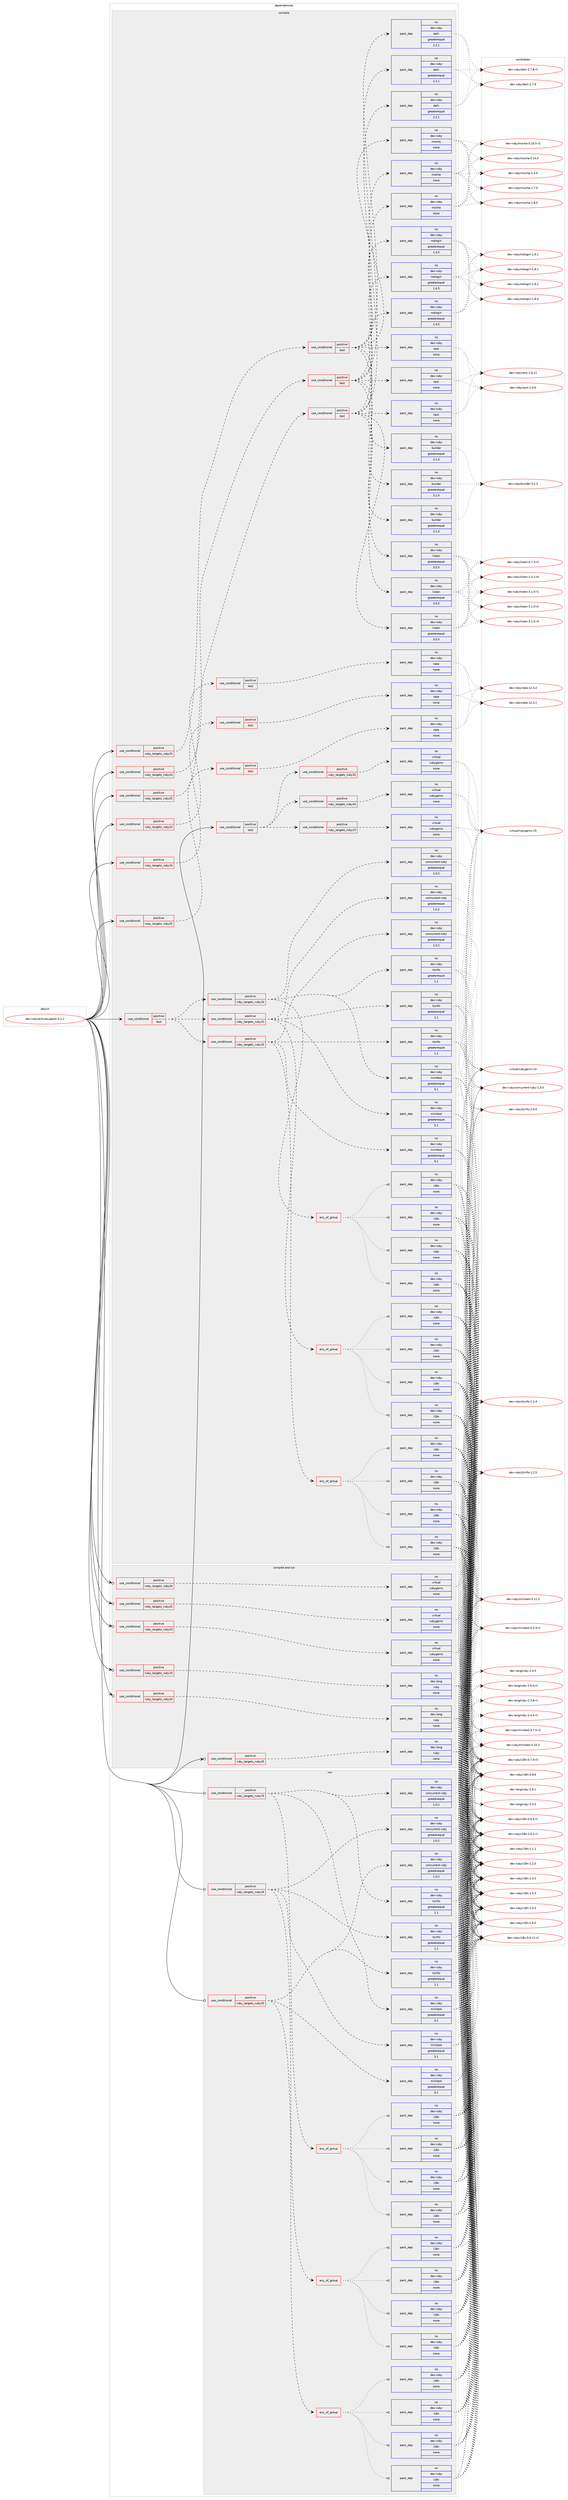 digraph prolog {

# *************
# Graph options
# *************

newrank=true;
concentrate=true;
compound=true;
graph [rankdir=LR,fontname=Helvetica,fontsize=10,ranksep=1.5];#, ranksep=2.5, nodesep=0.2];
edge  [arrowhead=vee];
node  [fontname=Helvetica,fontsize=10];

# **********
# The ebuild
# **********

subgraph cluster_leftcol {
color=gray;
rank=same;
label=<<i>ebuild</i>>;
id [label="dev-ruby/activesupport-5.2.2", color=red, width=4, href="../dev-ruby/activesupport-5.2.2.svg"];
}

# ****************
# The dependencies
# ****************

subgraph cluster_midcol {
color=gray;
label=<<i>dependencies</i>>;
subgraph cluster_compile {
fillcolor="#eeeeee";
style=filled;
label=<<i>compile</i>>;
subgraph cond392778 {
dependency1479856 [label=<<TABLE BORDER="0" CELLBORDER="1" CELLSPACING="0" CELLPADDING="4"><TR><TD ROWSPAN="3" CELLPADDING="10">use_conditional</TD></TR><TR><TD>positive</TD></TR><TR><TD>ruby_targets_ruby23</TD></TR></TABLE>>, shape=none, color=red];
subgraph cond392779 {
dependency1479857 [label=<<TABLE BORDER="0" CELLBORDER="1" CELLSPACING="0" CELLPADDING="4"><TR><TD ROWSPAN="3" CELLPADDING="10">use_conditional</TD></TR><TR><TD>positive</TD></TR><TR><TD>test</TD></TR></TABLE>>, shape=none, color=red];
subgraph pack1063658 {
dependency1479858 [label=<<TABLE BORDER="0" CELLBORDER="1" CELLSPACING="0" CELLPADDING="4" WIDTH="220"><TR><TD ROWSPAN="6" CELLPADDING="30">pack_dep</TD></TR><TR><TD WIDTH="110">no</TD></TR><TR><TD>dev-ruby</TD></TR><TR><TD>dalli</TD></TR><TR><TD>greaterequal</TD></TR><TR><TD>2.2.1</TD></TR></TABLE>>, shape=none, color=blue];
}
dependency1479857:e -> dependency1479858:w [weight=20,style="dashed",arrowhead="vee"];
subgraph pack1063659 {
dependency1479859 [label=<<TABLE BORDER="0" CELLBORDER="1" CELLSPACING="0" CELLPADDING="4" WIDTH="220"><TR><TD ROWSPAN="6" CELLPADDING="30">pack_dep</TD></TR><TR><TD WIDTH="110">no</TD></TR><TR><TD>dev-ruby</TD></TR><TR><TD>nokogiri</TD></TR><TR><TD>greaterequal</TD></TR><TR><TD>1.4.5</TD></TR></TABLE>>, shape=none, color=blue];
}
dependency1479857:e -> dependency1479859:w [weight=20,style="dashed",arrowhead="vee"];
subgraph pack1063660 {
dependency1479860 [label=<<TABLE BORDER="0" CELLBORDER="1" CELLSPACING="0" CELLPADDING="4" WIDTH="220"><TR><TD ROWSPAN="6" CELLPADDING="30">pack_dep</TD></TR><TR><TD WIDTH="110">no</TD></TR><TR><TD>dev-ruby</TD></TR><TR><TD>builder</TD></TR><TR><TD>greaterequal</TD></TR><TR><TD>3.1.0</TD></TR></TABLE>>, shape=none, color=blue];
}
dependency1479857:e -> dependency1479860:w [weight=20,style="dashed",arrowhead="vee"];
subgraph pack1063661 {
dependency1479861 [label=<<TABLE BORDER="0" CELLBORDER="1" CELLSPACING="0" CELLPADDING="4" WIDTH="220"><TR><TD ROWSPAN="6" CELLPADDING="30">pack_dep</TD></TR><TR><TD WIDTH="110">no</TD></TR><TR><TD>dev-ruby</TD></TR><TR><TD>listen</TD></TR><TR><TD>greaterequal</TD></TR><TR><TD>3.0.5</TD></TR></TABLE>>, shape=none, color=blue];
}
dependency1479857:e -> dependency1479861:w [weight=20,style="dashed",arrowhead="vee"];
subgraph pack1063662 {
dependency1479862 [label=<<TABLE BORDER="0" CELLBORDER="1" CELLSPACING="0" CELLPADDING="4" WIDTH="220"><TR><TD ROWSPAN="6" CELLPADDING="30">pack_dep</TD></TR><TR><TD WIDTH="110">no</TD></TR><TR><TD>dev-ruby</TD></TR><TR><TD>rack</TD></TR><TR><TD>none</TD></TR><TR><TD></TD></TR></TABLE>>, shape=none, color=blue];
}
dependency1479857:e -> dependency1479862:w [weight=20,style="dashed",arrowhead="vee"];
subgraph pack1063663 {
dependency1479863 [label=<<TABLE BORDER="0" CELLBORDER="1" CELLSPACING="0" CELLPADDING="4" WIDTH="220"><TR><TD ROWSPAN="6" CELLPADDING="30">pack_dep</TD></TR><TR><TD WIDTH="110">no</TD></TR><TR><TD>dev-ruby</TD></TR><TR><TD>mocha</TD></TR><TR><TD>none</TD></TR><TR><TD></TD></TR></TABLE>>, shape=none, color=blue];
}
dependency1479857:e -> dependency1479863:w [weight=20,style="dashed",arrowhead="vee"];
}
dependency1479856:e -> dependency1479857:w [weight=20,style="dashed",arrowhead="vee"];
}
id:e -> dependency1479856:w [weight=20,style="solid",arrowhead="vee"];
subgraph cond392780 {
dependency1479864 [label=<<TABLE BORDER="0" CELLBORDER="1" CELLSPACING="0" CELLPADDING="4"><TR><TD ROWSPAN="3" CELLPADDING="10">use_conditional</TD></TR><TR><TD>positive</TD></TR><TR><TD>ruby_targets_ruby23</TD></TR></TABLE>>, shape=none, color=red];
subgraph cond392781 {
dependency1479865 [label=<<TABLE BORDER="0" CELLBORDER="1" CELLSPACING="0" CELLPADDING="4"><TR><TD ROWSPAN="3" CELLPADDING="10">use_conditional</TD></TR><TR><TD>positive</TD></TR><TR><TD>test</TD></TR></TABLE>>, shape=none, color=red];
subgraph pack1063664 {
dependency1479866 [label=<<TABLE BORDER="0" CELLBORDER="1" CELLSPACING="0" CELLPADDING="4" WIDTH="220"><TR><TD ROWSPAN="6" CELLPADDING="30">pack_dep</TD></TR><TR><TD WIDTH="110">no</TD></TR><TR><TD>dev-ruby</TD></TR><TR><TD>rake</TD></TR><TR><TD>none</TD></TR><TR><TD></TD></TR></TABLE>>, shape=none, color=blue];
}
dependency1479865:e -> dependency1479866:w [weight=20,style="dashed",arrowhead="vee"];
}
dependency1479864:e -> dependency1479865:w [weight=20,style="dashed",arrowhead="vee"];
}
id:e -> dependency1479864:w [weight=20,style="solid",arrowhead="vee"];
subgraph cond392782 {
dependency1479867 [label=<<TABLE BORDER="0" CELLBORDER="1" CELLSPACING="0" CELLPADDING="4"><TR><TD ROWSPAN="3" CELLPADDING="10">use_conditional</TD></TR><TR><TD>positive</TD></TR><TR><TD>ruby_targets_ruby24</TD></TR></TABLE>>, shape=none, color=red];
subgraph cond392783 {
dependency1479868 [label=<<TABLE BORDER="0" CELLBORDER="1" CELLSPACING="0" CELLPADDING="4"><TR><TD ROWSPAN="3" CELLPADDING="10">use_conditional</TD></TR><TR><TD>positive</TD></TR><TR><TD>test</TD></TR></TABLE>>, shape=none, color=red];
subgraph pack1063665 {
dependency1479869 [label=<<TABLE BORDER="0" CELLBORDER="1" CELLSPACING="0" CELLPADDING="4" WIDTH="220"><TR><TD ROWSPAN="6" CELLPADDING="30">pack_dep</TD></TR><TR><TD WIDTH="110">no</TD></TR><TR><TD>dev-ruby</TD></TR><TR><TD>dalli</TD></TR><TR><TD>greaterequal</TD></TR><TR><TD>2.2.1</TD></TR></TABLE>>, shape=none, color=blue];
}
dependency1479868:e -> dependency1479869:w [weight=20,style="dashed",arrowhead="vee"];
subgraph pack1063666 {
dependency1479870 [label=<<TABLE BORDER="0" CELLBORDER="1" CELLSPACING="0" CELLPADDING="4" WIDTH="220"><TR><TD ROWSPAN="6" CELLPADDING="30">pack_dep</TD></TR><TR><TD WIDTH="110">no</TD></TR><TR><TD>dev-ruby</TD></TR><TR><TD>nokogiri</TD></TR><TR><TD>greaterequal</TD></TR><TR><TD>1.4.5</TD></TR></TABLE>>, shape=none, color=blue];
}
dependency1479868:e -> dependency1479870:w [weight=20,style="dashed",arrowhead="vee"];
subgraph pack1063667 {
dependency1479871 [label=<<TABLE BORDER="0" CELLBORDER="1" CELLSPACING="0" CELLPADDING="4" WIDTH="220"><TR><TD ROWSPAN="6" CELLPADDING="30">pack_dep</TD></TR><TR><TD WIDTH="110">no</TD></TR><TR><TD>dev-ruby</TD></TR><TR><TD>builder</TD></TR><TR><TD>greaterequal</TD></TR><TR><TD>3.1.0</TD></TR></TABLE>>, shape=none, color=blue];
}
dependency1479868:e -> dependency1479871:w [weight=20,style="dashed",arrowhead="vee"];
subgraph pack1063668 {
dependency1479872 [label=<<TABLE BORDER="0" CELLBORDER="1" CELLSPACING="0" CELLPADDING="4" WIDTH="220"><TR><TD ROWSPAN="6" CELLPADDING="30">pack_dep</TD></TR><TR><TD WIDTH="110">no</TD></TR><TR><TD>dev-ruby</TD></TR><TR><TD>listen</TD></TR><TR><TD>greaterequal</TD></TR><TR><TD>3.0.5</TD></TR></TABLE>>, shape=none, color=blue];
}
dependency1479868:e -> dependency1479872:w [weight=20,style="dashed",arrowhead="vee"];
subgraph pack1063669 {
dependency1479873 [label=<<TABLE BORDER="0" CELLBORDER="1" CELLSPACING="0" CELLPADDING="4" WIDTH="220"><TR><TD ROWSPAN="6" CELLPADDING="30">pack_dep</TD></TR><TR><TD WIDTH="110">no</TD></TR><TR><TD>dev-ruby</TD></TR><TR><TD>rack</TD></TR><TR><TD>none</TD></TR><TR><TD></TD></TR></TABLE>>, shape=none, color=blue];
}
dependency1479868:e -> dependency1479873:w [weight=20,style="dashed",arrowhead="vee"];
subgraph pack1063670 {
dependency1479874 [label=<<TABLE BORDER="0" CELLBORDER="1" CELLSPACING="0" CELLPADDING="4" WIDTH="220"><TR><TD ROWSPAN="6" CELLPADDING="30">pack_dep</TD></TR><TR><TD WIDTH="110">no</TD></TR><TR><TD>dev-ruby</TD></TR><TR><TD>mocha</TD></TR><TR><TD>none</TD></TR><TR><TD></TD></TR></TABLE>>, shape=none, color=blue];
}
dependency1479868:e -> dependency1479874:w [weight=20,style="dashed",arrowhead="vee"];
}
dependency1479867:e -> dependency1479868:w [weight=20,style="dashed",arrowhead="vee"];
}
id:e -> dependency1479867:w [weight=20,style="solid",arrowhead="vee"];
subgraph cond392784 {
dependency1479875 [label=<<TABLE BORDER="0" CELLBORDER="1" CELLSPACING="0" CELLPADDING="4"><TR><TD ROWSPAN="3" CELLPADDING="10">use_conditional</TD></TR><TR><TD>positive</TD></TR><TR><TD>ruby_targets_ruby24</TD></TR></TABLE>>, shape=none, color=red];
subgraph cond392785 {
dependency1479876 [label=<<TABLE BORDER="0" CELLBORDER="1" CELLSPACING="0" CELLPADDING="4"><TR><TD ROWSPAN="3" CELLPADDING="10">use_conditional</TD></TR><TR><TD>positive</TD></TR><TR><TD>test</TD></TR></TABLE>>, shape=none, color=red];
subgraph pack1063671 {
dependency1479877 [label=<<TABLE BORDER="0" CELLBORDER="1" CELLSPACING="0" CELLPADDING="4" WIDTH="220"><TR><TD ROWSPAN="6" CELLPADDING="30">pack_dep</TD></TR><TR><TD WIDTH="110">no</TD></TR><TR><TD>dev-ruby</TD></TR><TR><TD>rake</TD></TR><TR><TD>none</TD></TR><TR><TD></TD></TR></TABLE>>, shape=none, color=blue];
}
dependency1479876:e -> dependency1479877:w [weight=20,style="dashed",arrowhead="vee"];
}
dependency1479875:e -> dependency1479876:w [weight=20,style="dashed",arrowhead="vee"];
}
id:e -> dependency1479875:w [weight=20,style="solid",arrowhead="vee"];
subgraph cond392786 {
dependency1479878 [label=<<TABLE BORDER="0" CELLBORDER="1" CELLSPACING="0" CELLPADDING="4"><TR><TD ROWSPAN="3" CELLPADDING="10">use_conditional</TD></TR><TR><TD>positive</TD></TR><TR><TD>ruby_targets_ruby25</TD></TR></TABLE>>, shape=none, color=red];
subgraph cond392787 {
dependency1479879 [label=<<TABLE BORDER="0" CELLBORDER="1" CELLSPACING="0" CELLPADDING="4"><TR><TD ROWSPAN="3" CELLPADDING="10">use_conditional</TD></TR><TR><TD>positive</TD></TR><TR><TD>test</TD></TR></TABLE>>, shape=none, color=red];
subgraph pack1063672 {
dependency1479880 [label=<<TABLE BORDER="0" CELLBORDER="1" CELLSPACING="0" CELLPADDING="4" WIDTH="220"><TR><TD ROWSPAN="6" CELLPADDING="30">pack_dep</TD></TR><TR><TD WIDTH="110">no</TD></TR><TR><TD>dev-ruby</TD></TR><TR><TD>dalli</TD></TR><TR><TD>greaterequal</TD></TR><TR><TD>2.2.1</TD></TR></TABLE>>, shape=none, color=blue];
}
dependency1479879:e -> dependency1479880:w [weight=20,style="dashed",arrowhead="vee"];
subgraph pack1063673 {
dependency1479881 [label=<<TABLE BORDER="0" CELLBORDER="1" CELLSPACING="0" CELLPADDING="4" WIDTH="220"><TR><TD ROWSPAN="6" CELLPADDING="30">pack_dep</TD></TR><TR><TD WIDTH="110">no</TD></TR><TR><TD>dev-ruby</TD></TR><TR><TD>nokogiri</TD></TR><TR><TD>greaterequal</TD></TR><TR><TD>1.4.5</TD></TR></TABLE>>, shape=none, color=blue];
}
dependency1479879:e -> dependency1479881:w [weight=20,style="dashed",arrowhead="vee"];
subgraph pack1063674 {
dependency1479882 [label=<<TABLE BORDER="0" CELLBORDER="1" CELLSPACING="0" CELLPADDING="4" WIDTH="220"><TR><TD ROWSPAN="6" CELLPADDING="30">pack_dep</TD></TR><TR><TD WIDTH="110">no</TD></TR><TR><TD>dev-ruby</TD></TR><TR><TD>builder</TD></TR><TR><TD>greaterequal</TD></TR><TR><TD>3.1.0</TD></TR></TABLE>>, shape=none, color=blue];
}
dependency1479879:e -> dependency1479882:w [weight=20,style="dashed",arrowhead="vee"];
subgraph pack1063675 {
dependency1479883 [label=<<TABLE BORDER="0" CELLBORDER="1" CELLSPACING="0" CELLPADDING="4" WIDTH="220"><TR><TD ROWSPAN="6" CELLPADDING="30">pack_dep</TD></TR><TR><TD WIDTH="110">no</TD></TR><TR><TD>dev-ruby</TD></TR><TR><TD>listen</TD></TR><TR><TD>greaterequal</TD></TR><TR><TD>3.0.5</TD></TR></TABLE>>, shape=none, color=blue];
}
dependency1479879:e -> dependency1479883:w [weight=20,style="dashed",arrowhead="vee"];
subgraph pack1063676 {
dependency1479884 [label=<<TABLE BORDER="0" CELLBORDER="1" CELLSPACING="0" CELLPADDING="4" WIDTH="220"><TR><TD ROWSPAN="6" CELLPADDING="30">pack_dep</TD></TR><TR><TD WIDTH="110">no</TD></TR><TR><TD>dev-ruby</TD></TR><TR><TD>rack</TD></TR><TR><TD>none</TD></TR><TR><TD></TD></TR></TABLE>>, shape=none, color=blue];
}
dependency1479879:e -> dependency1479884:w [weight=20,style="dashed",arrowhead="vee"];
subgraph pack1063677 {
dependency1479885 [label=<<TABLE BORDER="0" CELLBORDER="1" CELLSPACING="0" CELLPADDING="4" WIDTH="220"><TR><TD ROWSPAN="6" CELLPADDING="30">pack_dep</TD></TR><TR><TD WIDTH="110">no</TD></TR><TR><TD>dev-ruby</TD></TR><TR><TD>mocha</TD></TR><TR><TD>none</TD></TR><TR><TD></TD></TR></TABLE>>, shape=none, color=blue];
}
dependency1479879:e -> dependency1479885:w [weight=20,style="dashed",arrowhead="vee"];
}
dependency1479878:e -> dependency1479879:w [weight=20,style="dashed",arrowhead="vee"];
}
id:e -> dependency1479878:w [weight=20,style="solid",arrowhead="vee"];
subgraph cond392788 {
dependency1479886 [label=<<TABLE BORDER="0" CELLBORDER="1" CELLSPACING="0" CELLPADDING="4"><TR><TD ROWSPAN="3" CELLPADDING="10">use_conditional</TD></TR><TR><TD>positive</TD></TR><TR><TD>ruby_targets_ruby25</TD></TR></TABLE>>, shape=none, color=red];
subgraph cond392789 {
dependency1479887 [label=<<TABLE BORDER="0" CELLBORDER="1" CELLSPACING="0" CELLPADDING="4"><TR><TD ROWSPAN="3" CELLPADDING="10">use_conditional</TD></TR><TR><TD>positive</TD></TR><TR><TD>test</TD></TR></TABLE>>, shape=none, color=red];
subgraph pack1063678 {
dependency1479888 [label=<<TABLE BORDER="0" CELLBORDER="1" CELLSPACING="0" CELLPADDING="4" WIDTH="220"><TR><TD ROWSPAN="6" CELLPADDING="30">pack_dep</TD></TR><TR><TD WIDTH="110">no</TD></TR><TR><TD>dev-ruby</TD></TR><TR><TD>rake</TD></TR><TR><TD>none</TD></TR><TR><TD></TD></TR></TABLE>>, shape=none, color=blue];
}
dependency1479887:e -> dependency1479888:w [weight=20,style="dashed",arrowhead="vee"];
}
dependency1479886:e -> dependency1479887:w [weight=20,style="dashed",arrowhead="vee"];
}
id:e -> dependency1479886:w [weight=20,style="solid",arrowhead="vee"];
subgraph cond392790 {
dependency1479889 [label=<<TABLE BORDER="0" CELLBORDER="1" CELLSPACING="0" CELLPADDING="4"><TR><TD ROWSPAN="3" CELLPADDING="10">use_conditional</TD></TR><TR><TD>positive</TD></TR><TR><TD>test</TD></TR></TABLE>>, shape=none, color=red];
subgraph cond392791 {
dependency1479890 [label=<<TABLE BORDER="0" CELLBORDER="1" CELLSPACING="0" CELLPADDING="4"><TR><TD ROWSPAN="3" CELLPADDING="10">use_conditional</TD></TR><TR><TD>positive</TD></TR><TR><TD>ruby_targets_ruby23</TD></TR></TABLE>>, shape=none, color=red];
subgraph pack1063679 {
dependency1479891 [label=<<TABLE BORDER="0" CELLBORDER="1" CELLSPACING="0" CELLPADDING="4" WIDTH="220"><TR><TD ROWSPAN="6" CELLPADDING="30">pack_dep</TD></TR><TR><TD WIDTH="110">no</TD></TR><TR><TD>dev-ruby</TD></TR><TR><TD>concurrent-ruby</TD></TR><TR><TD>greaterequal</TD></TR><TR><TD>1.0.2</TD></TR></TABLE>>, shape=none, color=blue];
}
dependency1479890:e -> dependency1479891:w [weight=20,style="dashed",arrowhead="vee"];
subgraph any22832 {
dependency1479892 [label=<<TABLE BORDER="0" CELLBORDER="1" CELLSPACING="0" CELLPADDING="4"><TR><TD CELLPADDING="10">any_of_group</TD></TR></TABLE>>, shape=none, color=red];subgraph pack1063680 {
dependency1479893 [label=<<TABLE BORDER="0" CELLBORDER="1" CELLSPACING="0" CELLPADDING="4" WIDTH="220"><TR><TD ROWSPAN="6" CELLPADDING="30">pack_dep</TD></TR><TR><TD WIDTH="110">no</TD></TR><TR><TD>dev-ruby</TD></TR><TR><TD>i18n</TD></TR><TR><TD>none</TD></TR><TR><TD></TD></TR></TABLE>>, shape=none, color=blue];
}
dependency1479892:e -> dependency1479893:w [weight=20,style="dotted",arrowhead="oinv"];
subgraph pack1063681 {
dependency1479894 [label=<<TABLE BORDER="0" CELLBORDER="1" CELLSPACING="0" CELLPADDING="4" WIDTH="220"><TR><TD ROWSPAN="6" CELLPADDING="30">pack_dep</TD></TR><TR><TD WIDTH="110">no</TD></TR><TR><TD>dev-ruby</TD></TR><TR><TD>i18n</TD></TR><TR><TD>none</TD></TR><TR><TD></TD></TR></TABLE>>, shape=none, color=blue];
}
dependency1479892:e -> dependency1479894:w [weight=20,style="dotted",arrowhead="oinv"];
subgraph pack1063682 {
dependency1479895 [label=<<TABLE BORDER="0" CELLBORDER="1" CELLSPACING="0" CELLPADDING="4" WIDTH="220"><TR><TD ROWSPAN="6" CELLPADDING="30">pack_dep</TD></TR><TR><TD WIDTH="110">no</TD></TR><TR><TD>dev-ruby</TD></TR><TR><TD>i18n</TD></TR><TR><TD>none</TD></TR><TR><TD></TD></TR></TABLE>>, shape=none, color=blue];
}
dependency1479892:e -> dependency1479895:w [weight=20,style="dotted",arrowhead="oinv"];
subgraph pack1063683 {
dependency1479896 [label=<<TABLE BORDER="0" CELLBORDER="1" CELLSPACING="0" CELLPADDING="4" WIDTH="220"><TR><TD ROWSPAN="6" CELLPADDING="30">pack_dep</TD></TR><TR><TD WIDTH="110">no</TD></TR><TR><TD>dev-ruby</TD></TR><TR><TD>i18n</TD></TR><TR><TD>none</TD></TR><TR><TD></TD></TR></TABLE>>, shape=none, color=blue];
}
dependency1479892:e -> dependency1479896:w [weight=20,style="dotted",arrowhead="oinv"];
}
dependency1479890:e -> dependency1479892:w [weight=20,style="dashed",arrowhead="vee"];
subgraph pack1063684 {
dependency1479897 [label=<<TABLE BORDER="0" CELLBORDER="1" CELLSPACING="0" CELLPADDING="4" WIDTH="220"><TR><TD ROWSPAN="6" CELLPADDING="30">pack_dep</TD></TR><TR><TD WIDTH="110">no</TD></TR><TR><TD>dev-ruby</TD></TR><TR><TD>tzinfo</TD></TR><TR><TD>greaterequal</TD></TR><TR><TD>1.1</TD></TR></TABLE>>, shape=none, color=blue];
}
dependency1479890:e -> dependency1479897:w [weight=20,style="dashed",arrowhead="vee"];
subgraph pack1063685 {
dependency1479898 [label=<<TABLE BORDER="0" CELLBORDER="1" CELLSPACING="0" CELLPADDING="4" WIDTH="220"><TR><TD ROWSPAN="6" CELLPADDING="30">pack_dep</TD></TR><TR><TD WIDTH="110">no</TD></TR><TR><TD>dev-ruby</TD></TR><TR><TD>minitest</TD></TR><TR><TD>greaterequal</TD></TR><TR><TD>5.1</TD></TR></TABLE>>, shape=none, color=blue];
}
dependency1479890:e -> dependency1479898:w [weight=20,style="dashed",arrowhead="vee"];
}
dependency1479889:e -> dependency1479890:w [weight=20,style="dashed",arrowhead="vee"];
subgraph cond392792 {
dependency1479899 [label=<<TABLE BORDER="0" CELLBORDER="1" CELLSPACING="0" CELLPADDING="4"><TR><TD ROWSPAN="3" CELLPADDING="10">use_conditional</TD></TR><TR><TD>positive</TD></TR><TR><TD>ruby_targets_ruby24</TD></TR></TABLE>>, shape=none, color=red];
subgraph pack1063686 {
dependency1479900 [label=<<TABLE BORDER="0" CELLBORDER="1" CELLSPACING="0" CELLPADDING="4" WIDTH="220"><TR><TD ROWSPAN="6" CELLPADDING="30">pack_dep</TD></TR><TR><TD WIDTH="110">no</TD></TR><TR><TD>dev-ruby</TD></TR><TR><TD>concurrent-ruby</TD></TR><TR><TD>greaterequal</TD></TR><TR><TD>1.0.2</TD></TR></TABLE>>, shape=none, color=blue];
}
dependency1479899:e -> dependency1479900:w [weight=20,style="dashed",arrowhead="vee"];
subgraph any22833 {
dependency1479901 [label=<<TABLE BORDER="0" CELLBORDER="1" CELLSPACING="0" CELLPADDING="4"><TR><TD CELLPADDING="10">any_of_group</TD></TR></TABLE>>, shape=none, color=red];subgraph pack1063687 {
dependency1479902 [label=<<TABLE BORDER="0" CELLBORDER="1" CELLSPACING="0" CELLPADDING="4" WIDTH="220"><TR><TD ROWSPAN="6" CELLPADDING="30">pack_dep</TD></TR><TR><TD WIDTH="110">no</TD></TR><TR><TD>dev-ruby</TD></TR><TR><TD>i18n</TD></TR><TR><TD>none</TD></TR><TR><TD></TD></TR></TABLE>>, shape=none, color=blue];
}
dependency1479901:e -> dependency1479902:w [weight=20,style="dotted",arrowhead="oinv"];
subgraph pack1063688 {
dependency1479903 [label=<<TABLE BORDER="0" CELLBORDER="1" CELLSPACING="0" CELLPADDING="4" WIDTH="220"><TR><TD ROWSPAN="6" CELLPADDING="30">pack_dep</TD></TR><TR><TD WIDTH="110">no</TD></TR><TR><TD>dev-ruby</TD></TR><TR><TD>i18n</TD></TR><TR><TD>none</TD></TR><TR><TD></TD></TR></TABLE>>, shape=none, color=blue];
}
dependency1479901:e -> dependency1479903:w [weight=20,style="dotted",arrowhead="oinv"];
subgraph pack1063689 {
dependency1479904 [label=<<TABLE BORDER="0" CELLBORDER="1" CELLSPACING="0" CELLPADDING="4" WIDTH="220"><TR><TD ROWSPAN="6" CELLPADDING="30">pack_dep</TD></TR><TR><TD WIDTH="110">no</TD></TR><TR><TD>dev-ruby</TD></TR><TR><TD>i18n</TD></TR><TR><TD>none</TD></TR><TR><TD></TD></TR></TABLE>>, shape=none, color=blue];
}
dependency1479901:e -> dependency1479904:w [weight=20,style="dotted",arrowhead="oinv"];
subgraph pack1063690 {
dependency1479905 [label=<<TABLE BORDER="0" CELLBORDER="1" CELLSPACING="0" CELLPADDING="4" WIDTH="220"><TR><TD ROWSPAN="6" CELLPADDING="30">pack_dep</TD></TR><TR><TD WIDTH="110">no</TD></TR><TR><TD>dev-ruby</TD></TR><TR><TD>i18n</TD></TR><TR><TD>none</TD></TR><TR><TD></TD></TR></TABLE>>, shape=none, color=blue];
}
dependency1479901:e -> dependency1479905:w [weight=20,style="dotted",arrowhead="oinv"];
}
dependency1479899:e -> dependency1479901:w [weight=20,style="dashed",arrowhead="vee"];
subgraph pack1063691 {
dependency1479906 [label=<<TABLE BORDER="0" CELLBORDER="1" CELLSPACING="0" CELLPADDING="4" WIDTH="220"><TR><TD ROWSPAN="6" CELLPADDING="30">pack_dep</TD></TR><TR><TD WIDTH="110">no</TD></TR><TR><TD>dev-ruby</TD></TR><TR><TD>tzinfo</TD></TR><TR><TD>greaterequal</TD></TR><TR><TD>1.1</TD></TR></TABLE>>, shape=none, color=blue];
}
dependency1479899:e -> dependency1479906:w [weight=20,style="dashed",arrowhead="vee"];
subgraph pack1063692 {
dependency1479907 [label=<<TABLE BORDER="0" CELLBORDER="1" CELLSPACING="0" CELLPADDING="4" WIDTH="220"><TR><TD ROWSPAN="6" CELLPADDING="30">pack_dep</TD></TR><TR><TD WIDTH="110">no</TD></TR><TR><TD>dev-ruby</TD></TR><TR><TD>minitest</TD></TR><TR><TD>greaterequal</TD></TR><TR><TD>5.1</TD></TR></TABLE>>, shape=none, color=blue];
}
dependency1479899:e -> dependency1479907:w [weight=20,style="dashed",arrowhead="vee"];
}
dependency1479889:e -> dependency1479899:w [weight=20,style="dashed",arrowhead="vee"];
subgraph cond392793 {
dependency1479908 [label=<<TABLE BORDER="0" CELLBORDER="1" CELLSPACING="0" CELLPADDING="4"><TR><TD ROWSPAN="3" CELLPADDING="10">use_conditional</TD></TR><TR><TD>positive</TD></TR><TR><TD>ruby_targets_ruby25</TD></TR></TABLE>>, shape=none, color=red];
subgraph pack1063693 {
dependency1479909 [label=<<TABLE BORDER="0" CELLBORDER="1" CELLSPACING="0" CELLPADDING="4" WIDTH="220"><TR><TD ROWSPAN="6" CELLPADDING="30">pack_dep</TD></TR><TR><TD WIDTH="110">no</TD></TR><TR><TD>dev-ruby</TD></TR><TR><TD>concurrent-ruby</TD></TR><TR><TD>greaterequal</TD></TR><TR><TD>1.0.2</TD></TR></TABLE>>, shape=none, color=blue];
}
dependency1479908:e -> dependency1479909:w [weight=20,style="dashed",arrowhead="vee"];
subgraph any22834 {
dependency1479910 [label=<<TABLE BORDER="0" CELLBORDER="1" CELLSPACING="0" CELLPADDING="4"><TR><TD CELLPADDING="10">any_of_group</TD></TR></TABLE>>, shape=none, color=red];subgraph pack1063694 {
dependency1479911 [label=<<TABLE BORDER="0" CELLBORDER="1" CELLSPACING="0" CELLPADDING="4" WIDTH="220"><TR><TD ROWSPAN="6" CELLPADDING="30">pack_dep</TD></TR><TR><TD WIDTH="110">no</TD></TR><TR><TD>dev-ruby</TD></TR><TR><TD>i18n</TD></TR><TR><TD>none</TD></TR><TR><TD></TD></TR></TABLE>>, shape=none, color=blue];
}
dependency1479910:e -> dependency1479911:w [weight=20,style="dotted",arrowhead="oinv"];
subgraph pack1063695 {
dependency1479912 [label=<<TABLE BORDER="0" CELLBORDER="1" CELLSPACING="0" CELLPADDING="4" WIDTH="220"><TR><TD ROWSPAN="6" CELLPADDING="30">pack_dep</TD></TR><TR><TD WIDTH="110">no</TD></TR><TR><TD>dev-ruby</TD></TR><TR><TD>i18n</TD></TR><TR><TD>none</TD></TR><TR><TD></TD></TR></TABLE>>, shape=none, color=blue];
}
dependency1479910:e -> dependency1479912:w [weight=20,style="dotted",arrowhead="oinv"];
subgraph pack1063696 {
dependency1479913 [label=<<TABLE BORDER="0" CELLBORDER="1" CELLSPACING="0" CELLPADDING="4" WIDTH="220"><TR><TD ROWSPAN="6" CELLPADDING="30">pack_dep</TD></TR><TR><TD WIDTH="110">no</TD></TR><TR><TD>dev-ruby</TD></TR><TR><TD>i18n</TD></TR><TR><TD>none</TD></TR><TR><TD></TD></TR></TABLE>>, shape=none, color=blue];
}
dependency1479910:e -> dependency1479913:w [weight=20,style="dotted",arrowhead="oinv"];
subgraph pack1063697 {
dependency1479914 [label=<<TABLE BORDER="0" CELLBORDER="1" CELLSPACING="0" CELLPADDING="4" WIDTH="220"><TR><TD ROWSPAN="6" CELLPADDING="30">pack_dep</TD></TR><TR><TD WIDTH="110">no</TD></TR><TR><TD>dev-ruby</TD></TR><TR><TD>i18n</TD></TR><TR><TD>none</TD></TR><TR><TD></TD></TR></TABLE>>, shape=none, color=blue];
}
dependency1479910:e -> dependency1479914:w [weight=20,style="dotted",arrowhead="oinv"];
}
dependency1479908:e -> dependency1479910:w [weight=20,style="dashed",arrowhead="vee"];
subgraph pack1063698 {
dependency1479915 [label=<<TABLE BORDER="0" CELLBORDER="1" CELLSPACING="0" CELLPADDING="4" WIDTH="220"><TR><TD ROWSPAN="6" CELLPADDING="30">pack_dep</TD></TR><TR><TD WIDTH="110">no</TD></TR><TR><TD>dev-ruby</TD></TR><TR><TD>tzinfo</TD></TR><TR><TD>greaterequal</TD></TR><TR><TD>1.1</TD></TR></TABLE>>, shape=none, color=blue];
}
dependency1479908:e -> dependency1479915:w [weight=20,style="dashed",arrowhead="vee"];
subgraph pack1063699 {
dependency1479916 [label=<<TABLE BORDER="0" CELLBORDER="1" CELLSPACING="0" CELLPADDING="4" WIDTH="220"><TR><TD ROWSPAN="6" CELLPADDING="30">pack_dep</TD></TR><TR><TD WIDTH="110">no</TD></TR><TR><TD>dev-ruby</TD></TR><TR><TD>minitest</TD></TR><TR><TD>greaterequal</TD></TR><TR><TD>5.1</TD></TR></TABLE>>, shape=none, color=blue];
}
dependency1479908:e -> dependency1479916:w [weight=20,style="dashed",arrowhead="vee"];
}
dependency1479889:e -> dependency1479908:w [weight=20,style="dashed",arrowhead="vee"];
}
id:e -> dependency1479889:w [weight=20,style="solid",arrowhead="vee"];
subgraph cond392794 {
dependency1479917 [label=<<TABLE BORDER="0" CELLBORDER="1" CELLSPACING="0" CELLPADDING="4"><TR><TD ROWSPAN="3" CELLPADDING="10">use_conditional</TD></TR><TR><TD>positive</TD></TR><TR><TD>test</TD></TR></TABLE>>, shape=none, color=red];
subgraph cond392795 {
dependency1479918 [label=<<TABLE BORDER="0" CELLBORDER="1" CELLSPACING="0" CELLPADDING="4"><TR><TD ROWSPAN="3" CELLPADDING="10">use_conditional</TD></TR><TR><TD>positive</TD></TR><TR><TD>ruby_targets_ruby23</TD></TR></TABLE>>, shape=none, color=red];
subgraph pack1063700 {
dependency1479919 [label=<<TABLE BORDER="0" CELLBORDER="1" CELLSPACING="0" CELLPADDING="4" WIDTH="220"><TR><TD ROWSPAN="6" CELLPADDING="30">pack_dep</TD></TR><TR><TD WIDTH="110">no</TD></TR><TR><TD>virtual</TD></TR><TR><TD>rubygems</TD></TR><TR><TD>none</TD></TR><TR><TD></TD></TR></TABLE>>, shape=none, color=blue];
}
dependency1479918:e -> dependency1479919:w [weight=20,style="dashed",arrowhead="vee"];
}
dependency1479917:e -> dependency1479918:w [weight=20,style="dashed",arrowhead="vee"];
subgraph cond392796 {
dependency1479920 [label=<<TABLE BORDER="0" CELLBORDER="1" CELLSPACING="0" CELLPADDING="4"><TR><TD ROWSPAN="3" CELLPADDING="10">use_conditional</TD></TR><TR><TD>positive</TD></TR><TR><TD>ruby_targets_ruby24</TD></TR></TABLE>>, shape=none, color=red];
subgraph pack1063701 {
dependency1479921 [label=<<TABLE BORDER="0" CELLBORDER="1" CELLSPACING="0" CELLPADDING="4" WIDTH="220"><TR><TD ROWSPAN="6" CELLPADDING="30">pack_dep</TD></TR><TR><TD WIDTH="110">no</TD></TR><TR><TD>virtual</TD></TR><TR><TD>rubygems</TD></TR><TR><TD>none</TD></TR><TR><TD></TD></TR></TABLE>>, shape=none, color=blue];
}
dependency1479920:e -> dependency1479921:w [weight=20,style="dashed",arrowhead="vee"];
}
dependency1479917:e -> dependency1479920:w [weight=20,style="dashed",arrowhead="vee"];
subgraph cond392797 {
dependency1479922 [label=<<TABLE BORDER="0" CELLBORDER="1" CELLSPACING="0" CELLPADDING="4"><TR><TD ROWSPAN="3" CELLPADDING="10">use_conditional</TD></TR><TR><TD>positive</TD></TR><TR><TD>ruby_targets_ruby25</TD></TR></TABLE>>, shape=none, color=red];
subgraph pack1063702 {
dependency1479923 [label=<<TABLE BORDER="0" CELLBORDER="1" CELLSPACING="0" CELLPADDING="4" WIDTH="220"><TR><TD ROWSPAN="6" CELLPADDING="30">pack_dep</TD></TR><TR><TD WIDTH="110">no</TD></TR><TR><TD>virtual</TD></TR><TR><TD>rubygems</TD></TR><TR><TD>none</TD></TR><TR><TD></TD></TR></TABLE>>, shape=none, color=blue];
}
dependency1479922:e -> dependency1479923:w [weight=20,style="dashed",arrowhead="vee"];
}
dependency1479917:e -> dependency1479922:w [weight=20,style="dashed",arrowhead="vee"];
}
id:e -> dependency1479917:w [weight=20,style="solid",arrowhead="vee"];
}
subgraph cluster_compileandrun {
fillcolor="#eeeeee";
style=filled;
label=<<i>compile and run</i>>;
subgraph cond392798 {
dependency1479924 [label=<<TABLE BORDER="0" CELLBORDER="1" CELLSPACING="0" CELLPADDING="4"><TR><TD ROWSPAN="3" CELLPADDING="10">use_conditional</TD></TR><TR><TD>positive</TD></TR><TR><TD>ruby_targets_ruby23</TD></TR></TABLE>>, shape=none, color=red];
subgraph pack1063703 {
dependency1479925 [label=<<TABLE BORDER="0" CELLBORDER="1" CELLSPACING="0" CELLPADDING="4" WIDTH="220"><TR><TD ROWSPAN="6" CELLPADDING="30">pack_dep</TD></TR><TR><TD WIDTH="110">no</TD></TR><TR><TD>dev-lang</TD></TR><TR><TD>ruby</TD></TR><TR><TD>none</TD></TR><TR><TD></TD></TR></TABLE>>, shape=none, color=blue];
}
dependency1479924:e -> dependency1479925:w [weight=20,style="dashed",arrowhead="vee"];
}
id:e -> dependency1479924:w [weight=20,style="solid",arrowhead="odotvee"];
subgraph cond392799 {
dependency1479926 [label=<<TABLE BORDER="0" CELLBORDER="1" CELLSPACING="0" CELLPADDING="4"><TR><TD ROWSPAN="3" CELLPADDING="10">use_conditional</TD></TR><TR><TD>positive</TD></TR><TR><TD>ruby_targets_ruby23</TD></TR></TABLE>>, shape=none, color=red];
subgraph pack1063704 {
dependency1479927 [label=<<TABLE BORDER="0" CELLBORDER="1" CELLSPACING="0" CELLPADDING="4" WIDTH="220"><TR><TD ROWSPAN="6" CELLPADDING="30">pack_dep</TD></TR><TR><TD WIDTH="110">no</TD></TR><TR><TD>virtual</TD></TR><TR><TD>rubygems</TD></TR><TR><TD>none</TD></TR><TR><TD></TD></TR></TABLE>>, shape=none, color=blue];
}
dependency1479926:e -> dependency1479927:w [weight=20,style="dashed",arrowhead="vee"];
}
id:e -> dependency1479926:w [weight=20,style="solid",arrowhead="odotvee"];
subgraph cond392800 {
dependency1479928 [label=<<TABLE BORDER="0" CELLBORDER="1" CELLSPACING="0" CELLPADDING="4"><TR><TD ROWSPAN="3" CELLPADDING="10">use_conditional</TD></TR><TR><TD>positive</TD></TR><TR><TD>ruby_targets_ruby24</TD></TR></TABLE>>, shape=none, color=red];
subgraph pack1063705 {
dependency1479929 [label=<<TABLE BORDER="0" CELLBORDER="1" CELLSPACING="0" CELLPADDING="4" WIDTH="220"><TR><TD ROWSPAN="6" CELLPADDING="30">pack_dep</TD></TR><TR><TD WIDTH="110">no</TD></TR><TR><TD>dev-lang</TD></TR><TR><TD>ruby</TD></TR><TR><TD>none</TD></TR><TR><TD></TD></TR></TABLE>>, shape=none, color=blue];
}
dependency1479928:e -> dependency1479929:w [weight=20,style="dashed",arrowhead="vee"];
}
id:e -> dependency1479928:w [weight=20,style="solid",arrowhead="odotvee"];
subgraph cond392801 {
dependency1479930 [label=<<TABLE BORDER="0" CELLBORDER="1" CELLSPACING="0" CELLPADDING="4"><TR><TD ROWSPAN="3" CELLPADDING="10">use_conditional</TD></TR><TR><TD>positive</TD></TR><TR><TD>ruby_targets_ruby24</TD></TR></TABLE>>, shape=none, color=red];
subgraph pack1063706 {
dependency1479931 [label=<<TABLE BORDER="0" CELLBORDER="1" CELLSPACING="0" CELLPADDING="4" WIDTH="220"><TR><TD ROWSPAN="6" CELLPADDING="30">pack_dep</TD></TR><TR><TD WIDTH="110">no</TD></TR><TR><TD>virtual</TD></TR><TR><TD>rubygems</TD></TR><TR><TD>none</TD></TR><TR><TD></TD></TR></TABLE>>, shape=none, color=blue];
}
dependency1479930:e -> dependency1479931:w [weight=20,style="dashed",arrowhead="vee"];
}
id:e -> dependency1479930:w [weight=20,style="solid",arrowhead="odotvee"];
subgraph cond392802 {
dependency1479932 [label=<<TABLE BORDER="0" CELLBORDER="1" CELLSPACING="0" CELLPADDING="4"><TR><TD ROWSPAN="3" CELLPADDING="10">use_conditional</TD></TR><TR><TD>positive</TD></TR><TR><TD>ruby_targets_ruby25</TD></TR></TABLE>>, shape=none, color=red];
subgraph pack1063707 {
dependency1479933 [label=<<TABLE BORDER="0" CELLBORDER="1" CELLSPACING="0" CELLPADDING="4" WIDTH="220"><TR><TD ROWSPAN="6" CELLPADDING="30">pack_dep</TD></TR><TR><TD WIDTH="110">no</TD></TR><TR><TD>dev-lang</TD></TR><TR><TD>ruby</TD></TR><TR><TD>none</TD></TR><TR><TD></TD></TR></TABLE>>, shape=none, color=blue];
}
dependency1479932:e -> dependency1479933:w [weight=20,style="dashed",arrowhead="vee"];
}
id:e -> dependency1479932:w [weight=20,style="solid",arrowhead="odotvee"];
subgraph cond392803 {
dependency1479934 [label=<<TABLE BORDER="0" CELLBORDER="1" CELLSPACING="0" CELLPADDING="4"><TR><TD ROWSPAN="3" CELLPADDING="10">use_conditional</TD></TR><TR><TD>positive</TD></TR><TR><TD>ruby_targets_ruby25</TD></TR></TABLE>>, shape=none, color=red];
subgraph pack1063708 {
dependency1479935 [label=<<TABLE BORDER="0" CELLBORDER="1" CELLSPACING="0" CELLPADDING="4" WIDTH="220"><TR><TD ROWSPAN="6" CELLPADDING="30">pack_dep</TD></TR><TR><TD WIDTH="110">no</TD></TR><TR><TD>virtual</TD></TR><TR><TD>rubygems</TD></TR><TR><TD>none</TD></TR><TR><TD></TD></TR></TABLE>>, shape=none, color=blue];
}
dependency1479934:e -> dependency1479935:w [weight=20,style="dashed",arrowhead="vee"];
}
id:e -> dependency1479934:w [weight=20,style="solid",arrowhead="odotvee"];
}
subgraph cluster_run {
fillcolor="#eeeeee";
style=filled;
label=<<i>run</i>>;
subgraph cond392804 {
dependency1479936 [label=<<TABLE BORDER="0" CELLBORDER="1" CELLSPACING="0" CELLPADDING="4"><TR><TD ROWSPAN="3" CELLPADDING="10">use_conditional</TD></TR><TR><TD>positive</TD></TR><TR><TD>ruby_targets_ruby23</TD></TR></TABLE>>, shape=none, color=red];
subgraph pack1063709 {
dependency1479937 [label=<<TABLE BORDER="0" CELLBORDER="1" CELLSPACING="0" CELLPADDING="4" WIDTH="220"><TR><TD ROWSPAN="6" CELLPADDING="30">pack_dep</TD></TR><TR><TD WIDTH="110">no</TD></TR><TR><TD>dev-ruby</TD></TR><TR><TD>concurrent-ruby</TD></TR><TR><TD>greaterequal</TD></TR><TR><TD>1.0.2</TD></TR></TABLE>>, shape=none, color=blue];
}
dependency1479936:e -> dependency1479937:w [weight=20,style="dashed",arrowhead="vee"];
subgraph any22835 {
dependency1479938 [label=<<TABLE BORDER="0" CELLBORDER="1" CELLSPACING="0" CELLPADDING="4"><TR><TD CELLPADDING="10">any_of_group</TD></TR></TABLE>>, shape=none, color=red];subgraph pack1063710 {
dependency1479939 [label=<<TABLE BORDER="0" CELLBORDER="1" CELLSPACING="0" CELLPADDING="4" WIDTH="220"><TR><TD ROWSPAN="6" CELLPADDING="30">pack_dep</TD></TR><TR><TD WIDTH="110">no</TD></TR><TR><TD>dev-ruby</TD></TR><TR><TD>i18n</TD></TR><TR><TD>none</TD></TR><TR><TD></TD></TR></TABLE>>, shape=none, color=blue];
}
dependency1479938:e -> dependency1479939:w [weight=20,style="dotted",arrowhead="oinv"];
subgraph pack1063711 {
dependency1479940 [label=<<TABLE BORDER="0" CELLBORDER="1" CELLSPACING="0" CELLPADDING="4" WIDTH="220"><TR><TD ROWSPAN="6" CELLPADDING="30">pack_dep</TD></TR><TR><TD WIDTH="110">no</TD></TR><TR><TD>dev-ruby</TD></TR><TR><TD>i18n</TD></TR><TR><TD>none</TD></TR><TR><TD></TD></TR></TABLE>>, shape=none, color=blue];
}
dependency1479938:e -> dependency1479940:w [weight=20,style="dotted",arrowhead="oinv"];
subgraph pack1063712 {
dependency1479941 [label=<<TABLE BORDER="0" CELLBORDER="1" CELLSPACING="0" CELLPADDING="4" WIDTH="220"><TR><TD ROWSPAN="6" CELLPADDING="30">pack_dep</TD></TR><TR><TD WIDTH="110">no</TD></TR><TR><TD>dev-ruby</TD></TR><TR><TD>i18n</TD></TR><TR><TD>none</TD></TR><TR><TD></TD></TR></TABLE>>, shape=none, color=blue];
}
dependency1479938:e -> dependency1479941:w [weight=20,style="dotted",arrowhead="oinv"];
subgraph pack1063713 {
dependency1479942 [label=<<TABLE BORDER="0" CELLBORDER="1" CELLSPACING="0" CELLPADDING="4" WIDTH="220"><TR><TD ROWSPAN="6" CELLPADDING="30">pack_dep</TD></TR><TR><TD WIDTH="110">no</TD></TR><TR><TD>dev-ruby</TD></TR><TR><TD>i18n</TD></TR><TR><TD>none</TD></TR><TR><TD></TD></TR></TABLE>>, shape=none, color=blue];
}
dependency1479938:e -> dependency1479942:w [weight=20,style="dotted",arrowhead="oinv"];
}
dependency1479936:e -> dependency1479938:w [weight=20,style="dashed",arrowhead="vee"];
subgraph pack1063714 {
dependency1479943 [label=<<TABLE BORDER="0" CELLBORDER="1" CELLSPACING="0" CELLPADDING="4" WIDTH="220"><TR><TD ROWSPAN="6" CELLPADDING="30">pack_dep</TD></TR><TR><TD WIDTH="110">no</TD></TR><TR><TD>dev-ruby</TD></TR><TR><TD>tzinfo</TD></TR><TR><TD>greaterequal</TD></TR><TR><TD>1.1</TD></TR></TABLE>>, shape=none, color=blue];
}
dependency1479936:e -> dependency1479943:w [weight=20,style="dashed",arrowhead="vee"];
subgraph pack1063715 {
dependency1479944 [label=<<TABLE BORDER="0" CELLBORDER="1" CELLSPACING="0" CELLPADDING="4" WIDTH="220"><TR><TD ROWSPAN="6" CELLPADDING="30">pack_dep</TD></TR><TR><TD WIDTH="110">no</TD></TR><TR><TD>dev-ruby</TD></TR><TR><TD>minitest</TD></TR><TR><TD>greaterequal</TD></TR><TR><TD>5.1</TD></TR></TABLE>>, shape=none, color=blue];
}
dependency1479936:e -> dependency1479944:w [weight=20,style="dashed",arrowhead="vee"];
}
id:e -> dependency1479936:w [weight=20,style="solid",arrowhead="odot"];
subgraph cond392805 {
dependency1479945 [label=<<TABLE BORDER="0" CELLBORDER="1" CELLSPACING="0" CELLPADDING="4"><TR><TD ROWSPAN="3" CELLPADDING="10">use_conditional</TD></TR><TR><TD>positive</TD></TR><TR><TD>ruby_targets_ruby24</TD></TR></TABLE>>, shape=none, color=red];
subgraph pack1063716 {
dependency1479946 [label=<<TABLE BORDER="0" CELLBORDER="1" CELLSPACING="0" CELLPADDING="4" WIDTH="220"><TR><TD ROWSPAN="6" CELLPADDING="30">pack_dep</TD></TR><TR><TD WIDTH="110">no</TD></TR><TR><TD>dev-ruby</TD></TR><TR><TD>concurrent-ruby</TD></TR><TR><TD>greaterequal</TD></TR><TR><TD>1.0.2</TD></TR></TABLE>>, shape=none, color=blue];
}
dependency1479945:e -> dependency1479946:w [weight=20,style="dashed",arrowhead="vee"];
subgraph any22836 {
dependency1479947 [label=<<TABLE BORDER="0" CELLBORDER="1" CELLSPACING="0" CELLPADDING="4"><TR><TD CELLPADDING="10">any_of_group</TD></TR></TABLE>>, shape=none, color=red];subgraph pack1063717 {
dependency1479948 [label=<<TABLE BORDER="0" CELLBORDER="1" CELLSPACING="0" CELLPADDING="4" WIDTH="220"><TR><TD ROWSPAN="6" CELLPADDING="30">pack_dep</TD></TR><TR><TD WIDTH="110">no</TD></TR><TR><TD>dev-ruby</TD></TR><TR><TD>i18n</TD></TR><TR><TD>none</TD></TR><TR><TD></TD></TR></TABLE>>, shape=none, color=blue];
}
dependency1479947:e -> dependency1479948:w [weight=20,style="dotted",arrowhead="oinv"];
subgraph pack1063718 {
dependency1479949 [label=<<TABLE BORDER="0" CELLBORDER="1" CELLSPACING="0" CELLPADDING="4" WIDTH="220"><TR><TD ROWSPAN="6" CELLPADDING="30">pack_dep</TD></TR><TR><TD WIDTH="110">no</TD></TR><TR><TD>dev-ruby</TD></TR><TR><TD>i18n</TD></TR><TR><TD>none</TD></TR><TR><TD></TD></TR></TABLE>>, shape=none, color=blue];
}
dependency1479947:e -> dependency1479949:w [weight=20,style="dotted",arrowhead="oinv"];
subgraph pack1063719 {
dependency1479950 [label=<<TABLE BORDER="0" CELLBORDER="1" CELLSPACING="0" CELLPADDING="4" WIDTH="220"><TR><TD ROWSPAN="6" CELLPADDING="30">pack_dep</TD></TR><TR><TD WIDTH="110">no</TD></TR><TR><TD>dev-ruby</TD></TR><TR><TD>i18n</TD></TR><TR><TD>none</TD></TR><TR><TD></TD></TR></TABLE>>, shape=none, color=blue];
}
dependency1479947:e -> dependency1479950:w [weight=20,style="dotted",arrowhead="oinv"];
subgraph pack1063720 {
dependency1479951 [label=<<TABLE BORDER="0" CELLBORDER="1" CELLSPACING="0" CELLPADDING="4" WIDTH="220"><TR><TD ROWSPAN="6" CELLPADDING="30">pack_dep</TD></TR><TR><TD WIDTH="110">no</TD></TR><TR><TD>dev-ruby</TD></TR><TR><TD>i18n</TD></TR><TR><TD>none</TD></TR><TR><TD></TD></TR></TABLE>>, shape=none, color=blue];
}
dependency1479947:e -> dependency1479951:w [weight=20,style="dotted",arrowhead="oinv"];
}
dependency1479945:e -> dependency1479947:w [weight=20,style="dashed",arrowhead="vee"];
subgraph pack1063721 {
dependency1479952 [label=<<TABLE BORDER="0" CELLBORDER="1" CELLSPACING="0" CELLPADDING="4" WIDTH="220"><TR><TD ROWSPAN="6" CELLPADDING="30">pack_dep</TD></TR><TR><TD WIDTH="110">no</TD></TR><TR><TD>dev-ruby</TD></TR><TR><TD>tzinfo</TD></TR><TR><TD>greaterequal</TD></TR><TR><TD>1.1</TD></TR></TABLE>>, shape=none, color=blue];
}
dependency1479945:e -> dependency1479952:w [weight=20,style="dashed",arrowhead="vee"];
subgraph pack1063722 {
dependency1479953 [label=<<TABLE BORDER="0" CELLBORDER="1" CELLSPACING="0" CELLPADDING="4" WIDTH="220"><TR><TD ROWSPAN="6" CELLPADDING="30">pack_dep</TD></TR><TR><TD WIDTH="110">no</TD></TR><TR><TD>dev-ruby</TD></TR><TR><TD>minitest</TD></TR><TR><TD>greaterequal</TD></TR><TR><TD>5.1</TD></TR></TABLE>>, shape=none, color=blue];
}
dependency1479945:e -> dependency1479953:w [weight=20,style="dashed",arrowhead="vee"];
}
id:e -> dependency1479945:w [weight=20,style="solid",arrowhead="odot"];
subgraph cond392806 {
dependency1479954 [label=<<TABLE BORDER="0" CELLBORDER="1" CELLSPACING="0" CELLPADDING="4"><TR><TD ROWSPAN="3" CELLPADDING="10">use_conditional</TD></TR><TR><TD>positive</TD></TR><TR><TD>ruby_targets_ruby25</TD></TR></TABLE>>, shape=none, color=red];
subgraph pack1063723 {
dependency1479955 [label=<<TABLE BORDER="0" CELLBORDER="1" CELLSPACING="0" CELLPADDING="4" WIDTH="220"><TR><TD ROWSPAN="6" CELLPADDING="30">pack_dep</TD></TR><TR><TD WIDTH="110">no</TD></TR><TR><TD>dev-ruby</TD></TR><TR><TD>concurrent-ruby</TD></TR><TR><TD>greaterequal</TD></TR><TR><TD>1.0.2</TD></TR></TABLE>>, shape=none, color=blue];
}
dependency1479954:e -> dependency1479955:w [weight=20,style="dashed",arrowhead="vee"];
subgraph any22837 {
dependency1479956 [label=<<TABLE BORDER="0" CELLBORDER="1" CELLSPACING="0" CELLPADDING="4"><TR><TD CELLPADDING="10">any_of_group</TD></TR></TABLE>>, shape=none, color=red];subgraph pack1063724 {
dependency1479957 [label=<<TABLE BORDER="0" CELLBORDER="1" CELLSPACING="0" CELLPADDING="4" WIDTH="220"><TR><TD ROWSPAN="6" CELLPADDING="30">pack_dep</TD></TR><TR><TD WIDTH="110">no</TD></TR><TR><TD>dev-ruby</TD></TR><TR><TD>i18n</TD></TR><TR><TD>none</TD></TR><TR><TD></TD></TR></TABLE>>, shape=none, color=blue];
}
dependency1479956:e -> dependency1479957:w [weight=20,style="dotted",arrowhead="oinv"];
subgraph pack1063725 {
dependency1479958 [label=<<TABLE BORDER="0" CELLBORDER="1" CELLSPACING="0" CELLPADDING="4" WIDTH="220"><TR><TD ROWSPAN="6" CELLPADDING="30">pack_dep</TD></TR><TR><TD WIDTH="110">no</TD></TR><TR><TD>dev-ruby</TD></TR><TR><TD>i18n</TD></TR><TR><TD>none</TD></TR><TR><TD></TD></TR></TABLE>>, shape=none, color=blue];
}
dependency1479956:e -> dependency1479958:w [weight=20,style="dotted",arrowhead="oinv"];
subgraph pack1063726 {
dependency1479959 [label=<<TABLE BORDER="0" CELLBORDER="1" CELLSPACING="0" CELLPADDING="4" WIDTH="220"><TR><TD ROWSPAN="6" CELLPADDING="30">pack_dep</TD></TR><TR><TD WIDTH="110">no</TD></TR><TR><TD>dev-ruby</TD></TR><TR><TD>i18n</TD></TR><TR><TD>none</TD></TR><TR><TD></TD></TR></TABLE>>, shape=none, color=blue];
}
dependency1479956:e -> dependency1479959:w [weight=20,style="dotted",arrowhead="oinv"];
subgraph pack1063727 {
dependency1479960 [label=<<TABLE BORDER="0" CELLBORDER="1" CELLSPACING="0" CELLPADDING="4" WIDTH="220"><TR><TD ROWSPAN="6" CELLPADDING="30">pack_dep</TD></TR><TR><TD WIDTH="110">no</TD></TR><TR><TD>dev-ruby</TD></TR><TR><TD>i18n</TD></TR><TR><TD>none</TD></TR><TR><TD></TD></TR></TABLE>>, shape=none, color=blue];
}
dependency1479956:e -> dependency1479960:w [weight=20,style="dotted",arrowhead="oinv"];
}
dependency1479954:e -> dependency1479956:w [weight=20,style="dashed",arrowhead="vee"];
subgraph pack1063728 {
dependency1479961 [label=<<TABLE BORDER="0" CELLBORDER="1" CELLSPACING="0" CELLPADDING="4" WIDTH="220"><TR><TD ROWSPAN="6" CELLPADDING="30">pack_dep</TD></TR><TR><TD WIDTH="110">no</TD></TR><TR><TD>dev-ruby</TD></TR><TR><TD>tzinfo</TD></TR><TR><TD>greaterequal</TD></TR><TR><TD>1.1</TD></TR></TABLE>>, shape=none, color=blue];
}
dependency1479954:e -> dependency1479961:w [weight=20,style="dashed",arrowhead="vee"];
subgraph pack1063729 {
dependency1479962 [label=<<TABLE BORDER="0" CELLBORDER="1" CELLSPACING="0" CELLPADDING="4" WIDTH="220"><TR><TD ROWSPAN="6" CELLPADDING="30">pack_dep</TD></TR><TR><TD WIDTH="110">no</TD></TR><TR><TD>dev-ruby</TD></TR><TR><TD>minitest</TD></TR><TR><TD>greaterequal</TD></TR><TR><TD>5.1</TD></TR></TABLE>>, shape=none, color=blue];
}
dependency1479954:e -> dependency1479962:w [weight=20,style="dashed",arrowhead="vee"];
}
id:e -> dependency1479954:w [weight=20,style="solid",arrowhead="odot"];
}
}

# **************
# The candidates
# **************

subgraph cluster_choices {
rank=same;
color=gray;
label=<<i>candidates</i>>;

subgraph choice1063658 {
color=black;
nodesep=1;
choice100101118451141179812147100971081081054550465546564511449 [label="dev-ruby/dalli-2.7.8-r1", color=red, width=4,href="../dev-ruby/dalli-2.7.8-r1.svg"];
choice10010111845114117981214710097108108105455046554657 [label="dev-ruby/dalli-2.7.9", color=red, width=4,href="../dev-ruby/dalli-2.7.9.svg"];
dependency1479858:e -> choice100101118451141179812147100971081081054550465546564511449:w [style=dotted,weight="100"];
dependency1479858:e -> choice10010111845114117981214710097108108105455046554657:w [style=dotted,weight="100"];
}
subgraph choice1063659 {
color=black;
nodesep=1;
choice100101118451141179812147110111107111103105114105454946564649 [label="dev-ruby/nokogiri-1.8.1", color=red, width=4,href="../dev-ruby/nokogiri-1.8.1.svg"];
choice100101118451141179812147110111107111103105114105454946564650 [label="dev-ruby/nokogiri-1.8.2", color=red, width=4,href="../dev-ruby/nokogiri-1.8.2.svg"];
choice100101118451141179812147110111107111103105114105454946564652 [label="dev-ruby/nokogiri-1.8.4", color=red, width=4,href="../dev-ruby/nokogiri-1.8.4.svg"];
choice100101118451141179812147110111107111103105114105454946574649 [label="dev-ruby/nokogiri-1.9.1", color=red, width=4,href="../dev-ruby/nokogiri-1.9.1.svg"];
dependency1479859:e -> choice100101118451141179812147110111107111103105114105454946564649:w [style=dotted,weight="100"];
dependency1479859:e -> choice100101118451141179812147110111107111103105114105454946564650:w [style=dotted,weight="100"];
dependency1479859:e -> choice100101118451141179812147110111107111103105114105454946564652:w [style=dotted,weight="100"];
dependency1479859:e -> choice100101118451141179812147110111107111103105114105454946574649:w [style=dotted,weight="100"];
}
subgraph choice1063660 {
color=black;
nodesep=1;
choice10010111845114117981214798117105108100101114455146504651 [label="dev-ruby/builder-3.2.3", color=red, width=4,href="../dev-ruby/builder-3.2.3.svg"];
dependency1479860:e -> choice10010111845114117981214798117105108100101114455146504651:w [style=dotted,weight="100"];
}
subgraph choice1063661 {
color=black;
nodesep=1;
choice1001011184511411798121471081051151161011104548465546514511450 [label="dev-ruby/listen-0.7.3-r2", color=red, width=4,href="../dev-ruby/listen-0.7.3-r2.svg"];
choice1001011184511411798121471081051151161011104549465146494511452 [label="dev-ruby/listen-1.3.1-r4", color=red, width=4,href="../dev-ruby/listen-1.3.1-r4.svg"];
choice1001011184511411798121471081051151161011104551464946534511449 [label="dev-ruby/listen-3.1.5-r1", color=red, width=4,href="../dev-ruby/listen-3.1.5-r1.svg"];
choice1001011184511411798121471081051151161011104551464946534511450 [label="dev-ruby/listen-3.1.5-r2", color=red, width=4,href="../dev-ruby/listen-3.1.5-r2.svg"];
choice1001011184511411798121471081051151161011104551464946534511451 [label="dev-ruby/listen-3.1.5-r3", color=red, width=4,href="../dev-ruby/listen-3.1.5-r3.svg"];
dependency1479861:e -> choice1001011184511411798121471081051151161011104548465546514511450:w [style=dotted,weight="100"];
dependency1479861:e -> choice1001011184511411798121471081051151161011104549465146494511452:w [style=dotted,weight="100"];
dependency1479861:e -> choice1001011184511411798121471081051151161011104551464946534511449:w [style=dotted,weight="100"];
dependency1479861:e -> choice1001011184511411798121471081051151161011104551464946534511450:w [style=dotted,weight="100"];
dependency1479861:e -> choice1001011184511411798121471081051151161011104551464946534511451:w [style=dotted,weight="100"];
}
subgraph choice1063662 {
color=black;
nodesep=1;
choice100101118451141179812147114979910745494654464949 [label="dev-ruby/rack-1.6.11", color=red, width=4,href="../dev-ruby/rack-1.6.11.svg"];
choice1001011184511411798121471149799107455046484654 [label="dev-ruby/rack-2.0.6", color=red, width=4,href="../dev-ruby/rack-2.0.6.svg"];
dependency1479862:e -> choice100101118451141179812147114979910745494654464949:w [style=dotted,weight="100"];
dependency1479862:e -> choice1001011184511411798121471149799107455046484654:w [style=dotted,weight="100"];
}
subgraph choice1063663 {
color=black;
nodesep=1;
choice1001011184511411798121471091119910497454846494846534511450 [label="dev-ruby/mocha-0.10.5-r2", color=red, width=4,href="../dev-ruby/mocha-0.10.5-r2.svg"];
choice100101118451141179812147109111991049745484649524648 [label="dev-ruby/mocha-0.14.0", color=red, width=4,href="../dev-ruby/mocha-0.14.0.svg"];
choice1001011184511411798121471091119910497454946524648 [label="dev-ruby/mocha-1.4.0", color=red, width=4,href="../dev-ruby/mocha-1.4.0.svg"];
choice1001011184511411798121471091119910497454946554648 [label="dev-ruby/mocha-1.7.0", color=red, width=4,href="../dev-ruby/mocha-1.7.0.svg"];
choice1001011184511411798121471091119910497454946564648 [label="dev-ruby/mocha-1.8.0", color=red, width=4,href="../dev-ruby/mocha-1.8.0.svg"];
dependency1479863:e -> choice1001011184511411798121471091119910497454846494846534511450:w [style=dotted,weight="100"];
dependency1479863:e -> choice100101118451141179812147109111991049745484649524648:w [style=dotted,weight="100"];
dependency1479863:e -> choice1001011184511411798121471091119910497454946524648:w [style=dotted,weight="100"];
dependency1479863:e -> choice1001011184511411798121471091119910497454946554648:w [style=dotted,weight="100"];
dependency1479863:e -> choice1001011184511411798121471091119910497454946564648:w [style=dotted,weight="100"];
}
subgraph choice1063664 {
color=black;
nodesep=1;
choice1001011184511411798121471149710710145495046514649 [label="dev-ruby/rake-12.3.1", color=red, width=4,href="../dev-ruby/rake-12.3.1.svg"];
choice1001011184511411798121471149710710145495046514650 [label="dev-ruby/rake-12.3.2", color=red, width=4,href="../dev-ruby/rake-12.3.2.svg"];
dependency1479866:e -> choice1001011184511411798121471149710710145495046514649:w [style=dotted,weight="100"];
dependency1479866:e -> choice1001011184511411798121471149710710145495046514650:w [style=dotted,weight="100"];
}
subgraph choice1063665 {
color=black;
nodesep=1;
choice100101118451141179812147100971081081054550465546564511449 [label="dev-ruby/dalli-2.7.8-r1", color=red, width=4,href="../dev-ruby/dalli-2.7.8-r1.svg"];
choice10010111845114117981214710097108108105455046554657 [label="dev-ruby/dalli-2.7.9", color=red, width=4,href="../dev-ruby/dalli-2.7.9.svg"];
dependency1479869:e -> choice100101118451141179812147100971081081054550465546564511449:w [style=dotted,weight="100"];
dependency1479869:e -> choice10010111845114117981214710097108108105455046554657:w [style=dotted,weight="100"];
}
subgraph choice1063666 {
color=black;
nodesep=1;
choice100101118451141179812147110111107111103105114105454946564649 [label="dev-ruby/nokogiri-1.8.1", color=red, width=4,href="../dev-ruby/nokogiri-1.8.1.svg"];
choice100101118451141179812147110111107111103105114105454946564650 [label="dev-ruby/nokogiri-1.8.2", color=red, width=4,href="../dev-ruby/nokogiri-1.8.2.svg"];
choice100101118451141179812147110111107111103105114105454946564652 [label="dev-ruby/nokogiri-1.8.4", color=red, width=4,href="../dev-ruby/nokogiri-1.8.4.svg"];
choice100101118451141179812147110111107111103105114105454946574649 [label="dev-ruby/nokogiri-1.9.1", color=red, width=4,href="../dev-ruby/nokogiri-1.9.1.svg"];
dependency1479870:e -> choice100101118451141179812147110111107111103105114105454946564649:w [style=dotted,weight="100"];
dependency1479870:e -> choice100101118451141179812147110111107111103105114105454946564650:w [style=dotted,weight="100"];
dependency1479870:e -> choice100101118451141179812147110111107111103105114105454946564652:w [style=dotted,weight="100"];
dependency1479870:e -> choice100101118451141179812147110111107111103105114105454946574649:w [style=dotted,weight="100"];
}
subgraph choice1063667 {
color=black;
nodesep=1;
choice10010111845114117981214798117105108100101114455146504651 [label="dev-ruby/builder-3.2.3", color=red, width=4,href="../dev-ruby/builder-3.2.3.svg"];
dependency1479871:e -> choice10010111845114117981214798117105108100101114455146504651:w [style=dotted,weight="100"];
}
subgraph choice1063668 {
color=black;
nodesep=1;
choice1001011184511411798121471081051151161011104548465546514511450 [label="dev-ruby/listen-0.7.3-r2", color=red, width=4,href="../dev-ruby/listen-0.7.3-r2.svg"];
choice1001011184511411798121471081051151161011104549465146494511452 [label="dev-ruby/listen-1.3.1-r4", color=red, width=4,href="../dev-ruby/listen-1.3.1-r4.svg"];
choice1001011184511411798121471081051151161011104551464946534511449 [label="dev-ruby/listen-3.1.5-r1", color=red, width=4,href="../dev-ruby/listen-3.1.5-r1.svg"];
choice1001011184511411798121471081051151161011104551464946534511450 [label="dev-ruby/listen-3.1.5-r2", color=red, width=4,href="../dev-ruby/listen-3.1.5-r2.svg"];
choice1001011184511411798121471081051151161011104551464946534511451 [label="dev-ruby/listen-3.1.5-r3", color=red, width=4,href="../dev-ruby/listen-3.1.5-r3.svg"];
dependency1479872:e -> choice1001011184511411798121471081051151161011104548465546514511450:w [style=dotted,weight="100"];
dependency1479872:e -> choice1001011184511411798121471081051151161011104549465146494511452:w [style=dotted,weight="100"];
dependency1479872:e -> choice1001011184511411798121471081051151161011104551464946534511449:w [style=dotted,weight="100"];
dependency1479872:e -> choice1001011184511411798121471081051151161011104551464946534511450:w [style=dotted,weight="100"];
dependency1479872:e -> choice1001011184511411798121471081051151161011104551464946534511451:w [style=dotted,weight="100"];
}
subgraph choice1063669 {
color=black;
nodesep=1;
choice100101118451141179812147114979910745494654464949 [label="dev-ruby/rack-1.6.11", color=red, width=4,href="../dev-ruby/rack-1.6.11.svg"];
choice1001011184511411798121471149799107455046484654 [label="dev-ruby/rack-2.0.6", color=red, width=4,href="../dev-ruby/rack-2.0.6.svg"];
dependency1479873:e -> choice100101118451141179812147114979910745494654464949:w [style=dotted,weight="100"];
dependency1479873:e -> choice1001011184511411798121471149799107455046484654:w [style=dotted,weight="100"];
}
subgraph choice1063670 {
color=black;
nodesep=1;
choice1001011184511411798121471091119910497454846494846534511450 [label="dev-ruby/mocha-0.10.5-r2", color=red, width=4,href="../dev-ruby/mocha-0.10.5-r2.svg"];
choice100101118451141179812147109111991049745484649524648 [label="dev-ruby/mocha-0.14.0", color=red, width=4,href="../dev-ruby/mocha-0.14.0.svg"];
choice1001011184511411798121471091119910497454946524648 [label="dev-ruby/mocha-1.4.0", color=red, width=4,href="../dev-ruby/mocha-1.4.0.svg"];
choice1001011184511411798121471091119910497454946554648 [label="dev-ruby/mocha-1.7.0", color=red, width=4,href="../dev-ruby/mocha-1.7.0.svg"];
choice1001011184511411798121471091119910497454946564648 [label="dev-ruby/mocha-1.8.0", color=red, width=4,href="../dev-ruby/mocha-1.8.0.svg"];
dependency1479874:e -> choice1001011184511411798121471091119910497454846494846534511450:w [style=dotted,weight="100"];
dependency1479874:e -> choice100101118451141179812147109111991049745484649524648:w [style=dotted,weight="100"];
dependency1479874:e -> choice1001011184511411798121471091119910497454946524648:w [style=dotted,weight="100"];
dependency1479874:e -> choice1001011184511411798121471091119910497454946554648:w [style=dotted,weight="100"];
dependency1479874:e -> choice1001011184511411798121471091119910497454946564648:w [style=dotted,weight="100"];
}
subgraph choice1063671 {
color=black;
nodesep=1;
choice1001011184511411798121471149710710145495046514649 [label="dev-ruby/rake-12.3.1", color=red, width=4,href="../dev-ruby/rake-12.3.1.svg"];
choice1001011184511411798121471149710710145495046514650 [label="dev-ruby/rake-12.3.2", color=red, width=4,href="../dev-ruby/rake-12.3.2.svg"];
dependency1479877:e -> choice1001011184511411798121471149710710145495046514649:w [style=dotted,weight="100"];
dependency1479877:e -> choice1001011184511411798121471149710710145495046514650:w [style=dotted,weight="100"];
}
subgraph choice1063672 {
color=black;
nodesep=1;
choice100101118451141179812147100971081081054550465546564511449 [label="dev-ruby/dalli-2.7.8-r1", color=red, width=4,href="../dev-ruby/dalli-2.7.8-r1.svg"];
choice10010111845114117981214710097108108105455046554657 [label="dev-ruby/dalli-2.7.9", color=red, width=4,href="../dev-ruby/dalli-2.7.9.svg"];
dependency1479880:e -> choice100101118451141179812147100971081081054550465546564511449:w [style=dotted,weight="100"];
dependency1479880:e -> choice10010111845114117981214710097108108105455046554657:w [style=dotted,weight="100"];
}
subgraph choice1063673 {
color=black;
nodesep=1;
choice100101118451141179812147110111107111103105114105454946564649 [label="dev-ruby/nokogiri-1.8.1", color=red, width=4,href="../dev-ruby/nokogiri-1.8.1.svg"];
choice100101118451141179812147110111107111103105114105454946564650 [label="dev-ruby/nokogiri-1.8.2", color=red, width=4,href="../dev-ruby/nokogiri-1.8.2.svg"];
choice100101118451141179812147110111107111103105114105454946564652 [label="dev-ruby/nokogiri-1.8.4", color=red, width=4,href="../dev-ruby/nokogiri-1.8.4.svg"];
choice100101118451141179812147110111107111103105114105454946574649 [label="dev-ruby/nokogiri-1.9.1", color=red, width=4,href="../dev-ruby/nokogiri-1.9.1.svg"];
dependency1479881:e -> choice100101118451141179812147110111107111103105114105454946564649:w [style=dotted,weight="100"];
dependency1479881:e -> choice100101118451141179812147110111107111103105114105454946564650:w [style=dotted,weight="100"];
dependency1479881:e -> choice100101118451141179812147110111107111103105114105454946564652:w [style=dotted,weight="100"];
dependency1479881:e -> choice100101118451141179812147110111107111103105114105454946574649:w [style=dotted,weight="100"];
}
subgraph choice1063674 {
color=black;
nodesep=1;
choice10010111845114117981214798117105108100101114455146504651 [label="dev-ruby/builder-3.2.3", color=red, width=4,href="../dev-ruby/builder-3.2.3.svg"];
dependency1479882:e -> choice10010111845114117981214798117105108100101114455146504651:w [style=dotted,weight="100"];
}
subgraph choice1063675 {
color=black;
nodesep=1;
choice1001011184511411798121471081051151161011104548465546514511450 [label="dev-ruby/listen-0.7.3-r2", color=red, width=4,href="../dev-ruby/listen-0.7.3-r2.svg"];
choice1001011184511411798121471081051151161011104549465146494511452 [label="dev-ruby/listen-1.3.1-r4", color=red, width=4,href="../dev-ruby/listen-1.3.1-r4.svg"];
choice1001011184511411798121471081051151161011104551464946534511449 [label="dev-ruby/listen-3.1.5-r1", color=red, width=4,href="../dev-ruby/listen-3.1.5-r1.svg"];
choice1001011184511411798121471081051151161011104551464946534511450 [label="dev-ruby/listen-3.1.5-r2", color=red, width=4,href="../dev-ruby/listen-3.1.5-r2.svg"];
choice1001011184511411798121471081051151161011104551464946534511451 [label="dev-ruby/listen-3.1.5-r3", color=red, width=4,href="../dev-ruby/listen-3.1.5-r3.svg"];
dependency1479883:e -> choice1001011184511411798121471081051151161011104548465546514511450:w [style=dotted,weight="100"];
dependency1479883:e -> choice1001011184511411798121471081051151161011104549465146494511452:w [style=dotted,weight="100"];
dependency1479883:e -> choice1001011184511411798121471081051151161011104551464946534511449:w [style=dotted,weight="100"];
dependency1479883:e -> choice1001011184511411798121471081051151161011104551464946534511450:w [style=dotted,weight="100"];
dependency1479883:e -> choice1001011184511411798121471081051151161011104551464946534511451:w [style=dotted,weight="100"];
}
subgraph choice1063676 {
color=black;
nodesep=1;
choice100101118451141179812147114979910745494654464949 [label="dev-ruby/rack-1.6.11", color=red, width=4,href="../dev-ruby/rack-1.6.11.svg"];
choice1001011184511411798121471149799107455046484654 [label="dev-ruby/rack-2.0.6", color=red, width=4,href="../dev-ruby/rack-2.0.6.svg"];
dependency1479884:e -> choice100101118451141179812147114979910745494654464949:w [style=dotted,weight="100"];
dependency1479884:e -> choice1001011184511411798121471149799107455046484654:w [style=dotted,weight="100"];
}
subgraph choice1063677 {
color=black;
nodesep=1;
choice1001011184511411798121471091119910497454846494846534511450 [label="dev-ruby/mocha-0.10.5-r2", color=red, width=4,href="../dev-ruby/mocha-0.10.5-r2.svg"];
choice100101118451141179812147109111991049745484649524648 [label="dev-ruby/mocha-0.14.0", color=red, width=4,href="../dev-ruby/mocha-0.14.0.svg"];
choice1001011184511411798121471091119910497454946524648 [label="dev-ruby/mocha-1.4.0", color=red, width=4,href="../dev-ruby/mocha-1.4.0.svg"];
choice1001011184511411798121471091119910497454946554648 [label="dev-ruby/mocha-1.7.0", color=red, width=4,href="../dev-ruby/mocha-1.7.0.svg"];
choice1001011184511411798121471091119910497454946564648 [label="dev-ruby/mocha-1.8.0", color=red, width=4,href="../dev-ruby/mocha-1.8.0.svg"];
dependency1479885:e -> choice1001011184511411798121471091119910497454846494846534511450:w [style=dotted,weight="100"];
dependency1479885:e -> choice100101118451141179812147109111991049745484649524648:w [style=dotted,weight="100"];
dependency1479885:e -> choice1001011184511411798121471091119910497454946524648:w [style=dotted,weight="100"];
dependency1479885:e -> choice1001011184511411798121471091119910497454946554648:w [style=dotted,weight="100"];
dependency1479885:e -> choice1001011184511411798121471091119910497454946564648:w [style=dotted,weight="100"];
}
subgraph choice1063678 {
color=black;
nodesep=1;
choice1001011184511411798121471149710710145495046514649 [label="dev-ruby/rake-12.3.1", color=red, width=4,href="../dev-ruby/rake-12.3.1.svg"];
choice1001011184511411798121471149710710145495046514650 [label="dev-ruby/rake-12.3.2", color=red, width=4,href="../dev-ruby/rake-12.3.2.svg"];
dependency1479888:e -> choice1001011184511411798121471149710710145495046514649:w [style=dotted,weight="100"];
dependency1479888:e -> choice1001011184511411798121471149710710145495046514650:w [style=dotted,weight="100"];
}
subgraph choice1063679 {
color=black;
nodesep=1;
choice10010111845114117981214799111110991171141141011101164511411798121454946484653 [label="dev-ruby/concurrent-ruby-1.0.5", color=red, width=4,href="../dev-ruby/concurrent-ruby-1.0.5.svg"];
dependency1479891:e -> choice10010111845114117981214799111110991171141141011101164511411798121454946484653:w [style=dotted,weight="100"];
}
subgraph choice1063680 {
color=black;
nodesep=1;
choice1001011184511411798121471054956110454846544649494511449 [label="dev-ruby/i18n-0.6.11-r1", color=red, width=4,href="../dev-ruby/i18n-0.6.11-r1.svg"];
choice10010111845114117981214710549561104548465546484511451 [label="dev-ruby/i18n-0.7.0-r3", color=red, width=4,href="../dev-ruby/i18n-0.7.0-r3.svg"];
choice1001011184511411798121471054956110454846564654 [label="dev-ruby/i18n-0.8.6", color=red, width=4,href="../dev-ruby/i18n-0.8.6.svg"];
choice10010111845114117981214710549561104548465746534511449 [label="dev-ruby/i18n-0.9.5-r1", color=red, width=4,href="../dev-ruby/i18n-0.9.5-r1.svg"];
choice10010111845114117981214710549561104549464846494511449 [label="dev-ruby/i18n-1.0.1-r1", color=red, width=4,href="../dev-ruby/i18n-1.0.1-r1.svg"];
choice1001011184511411798121471054956110454946494649 [label="dev-ruby/i18n-1.1.1", color=red, width=4,href="../dev-ruby/i18n-1.1.1.svg"];
choice1001011184511411798121471054956110454946504648 [label="dev-ruby/i18n-1.2.0", color=red, width=4,href="../dev-ruby/i18n-1.2.0.svg"];
choice1001011184511411798121471054956110454946514648 [label="dev-ruby/i18n-1.3.0", color=red, width=4,href="../dev-ruby/i18n-1.3.0.svg"];
choice1001011184511411798121471054956110454946534650 [label="dev-ruby/i18n-1.5.2", color=red, width=4,href="../dev-ruby/i18n-1.5.2.svg"];
choice1001011184511411798121471054956110454946534651 [label="dev-ruby/i18n-1.5.3", color=red, width=4,href="../dev-ruby/i18n-1.5.3.svg"];
choice1001011184511411798121471054956110454946544648 [label="dev-ruby/i18n-1.6.0", color=red, width=4,href="../dev-ruby/i18n-1.6.0.svg"];
dependency1479893:e -> choice1001011184511411798121471054956110454846544649494511449:w [style=dotted,weight="100"];
dependency1479893:e -> choice10010111845114117981214710549561104548465546484511451:w [style=dotted,weight="100"];
dependency1479893:e -> choice1001011184511411798121471054956110454846564654:w [style=dotted,weight="100"];
dependency1479893:e -> choice10010111845114117981214710549561104548465746534511449:w [style=dotted,weight="100"];
dependency1479893:e -> choice10010111845114117981214710549561104549464846494511449:w [style=dotted,weight="100"];
dependency1479893:e -> choice1001011184511411798121471054956110454946494649:w [style=dotted,weight="100"];
dependency1479893:e -> choice1001011184511411798121471054956110454946504648:w [style=dotted,weight="100"];
dependency1479893:e -> choice1001011184511411798121471054956110454946514648:w [style=dotted,weight="100"];
dependency1479893:e -> choice1001011184511411798121471054956110454946534650:w [style=dotted,weight="100"];
dependency1479893:e -> choice1001011184511411798121471054956110454946534651:w [style=dotted,weight="100"];
dependency1479893:e -> choice1001011184511411798121471054956110454946544648:w [style=dotted,weight="100"];
}
subgraph choice1063681 {
color=black;
nodesep=1;
choice1001011184511411798121471054956110454846544649494511449 [label="dev-ruby/i18n-0.6.11-r1", color=red, width=4,href="../dev-ruby/i18n-0.6.11-r1.svg"];
choice10010111845114117981214710549561104548465546484511451 [label="dev-ruby/i18n-0.7.0-r3", color=red, width=4,href="../dev-ruby/i18n-0.7.0-r3.svg"];
choice1001011184511411798121471054956110454846564654 [label="dev-ruby/i18n-0.8.6", color=red, width=4,href="../dev-ruby/i18n-0.8.6.svg"];
choice10010111845114117981214710549561104548465746534511449 [label="dev-ruby/i18n-0.9.5-r1", color=red, width=4,href="../dev-ruby/i18n-0.9.5-r1.svg"];
choice10010111845114117981214710549561104549464846494511449 [label="dev-ruby/i18n-1.0.1-r1", color=red, width=4,href="../dev-ruby/i18n-1.0.1-r1.svg"];
choice1001011184511411798121471054956110454946494649 [label="dev-ruby/i18n-1.1.1", color=red, width=4,href="../dev-ruby/i18n-1.1.1.svg"];
choice1001011184511411798121471054956110454946504648 [label="dev-ruby/i18n-1.2.0", color=red, width=4,href="../dev-ruby/i18n-1.2.0.svg"];
choice1001011184511411798121471054956110454946514648 [label="dev-ruby/i18n-1.3.0", color=red, width=4,href="../dev-ruby/i18n-1.3.0.svg"];
choice1001011184511411798121471054956110454946534650 [label="dev-ruby/i18n-1.5.2", color=red, width=4,href="../dev-ruby/i18n-1.5.2.svg"];
choice1001011184511411798121471054956110454946534651 [label="dev-ruby/i18n-1.5.3", color=red, width=4,href="../dev-ruby/i18n-1.5.3.svg"];
choice1001011184511411798121471054956110454946544648 [label="dev-ruby/i18n-1.6.0", color=red, width=4,href="../dev-ruby/i18n-1.6.0.svg"];
dependency1479894:e -> choice1001011184511411798121471054956110454846544649494511449:w [style=dotted,weight="100"];
dependency1479894:e -> choice10010111845114117981214710549561104548465546484511451:w [style=dotted,weight="100"];
dependency1479894:e -> choice1001011184511411798121471054956110454846564654:w [style=dotted,weight="100"];
dependency1479894:e -> choice10010111845114117981214710549561104548465746534511449:w [style=dotted,weight="100"];
dependency1479894:e -> choice10010111845114117981214710549561104549464846494511449:w [style=dotted,weight="100"];
dependency1479894:e -> choice1001011184511411798121471054956110454946494649:w [style=dotted,weight="100"];
dependency1479894:e -> choice1001011184511411798121471054956110454946504648:w [style=dotted,weight="100"];
dependency1479894:e -> choice1001011184511411798121471054956110454946514648:w [style=dotted,weight="100"];
dependency1479894:e -> choice1001011184511411798121471054956110454946534650:w [style=dotted,weight="100"];
dependency1479894:e -> choice1001011184511411798121471054956110454946534651:w [style=dotted,weight="100"];
dependency1479894:e -> choice1001011184511411798121471054956110454946544648:w [style=dotted,weight="100"];
}
subgraph choice1063682 {
color=black;
nodesep=1;
choice1001011184511411798121471054956110454846544649494511449 [label="dev-ruby/i18n-0.6.11-r1", color=red, width=4,href="../dev-ruby/i18n-0.6.11-r1.svg"];
choice10010111845114117981214710549561104548465546484511451 [label="dev-ruby/i18n-0.7.0-r3", color=red, width=4,href="../dev-ruby/i18n-0.7.0-r3.svg"];
choice1001011184511411798121471054956110454846564654 [label="dev-ruby/i18n-0.8.6", color=red, width=4,href="../dev-ruby/i18n-0.8.6.svg"];
choice10010111845114117981214710549561104548465746534511449 [label="dev-ruby/i18n-0.9.5-r1", color=red, width=4,href="../dev-ruby/i18n-0.9.5-r1.svg"];
choice10010111845114117981214710549561104549464846494511449 [label="dev-ruby/i18n-1.0.1-r1", color=red, width=4,href="../dev-ruby/i18n-1.0.1-r1.svg"];
choice1001011184511411798121471054956110454946494649 [label="dev-ruby/i18n-1.1.1", color=red, width=4,href="../dev-ruby/i18n-1.1.1.svg"];
choice1001011184511411798121471054956110454946504648 [label="dev-ruby/i18n-1.2.0", color=red, width=4,href="../dev-ruby/i18n-1.2.0.svg"];
choice1001011184511411798121471054956110454946514648 [label="dev-ruby/i18n-1.3.0", color=red, width=4,href="../dev-ruby/i18n-1.3.0.svg"];
choice1001011184511411798121471054956110454946534650 [label="dev-ruby/i18n-1.5.2", color=red, width=4,href="../dev-ruby/i18n-1.5.2.svg"];
choice1001011184511411798121471054956110454946534651 [label="dev-ruby/i18n-1.5.3", color=red, width=4,href="../dev-ruby/i18n-1.5.3.svg"];
choice1001011184511411798121471054956110454946544648 [label="dev-ruby/i18n-1.6.0", color=red, width=4,href="../dev-ruby/i18n-1.6.0.svg"];
dependency1479895:e -> choice1001011184511411798121471054956110454846544649494511449:w [style=dotted,weight="100"];
dependency1479895:e -> choice10010111845114117981214710549561104548465546484511451:w [style=dotted,weight="100"];
dependency1479895:e -> choice1001011184511411798121471054956110454846564654:w [style=dotted,weight="100"];
dependency1479895:e -> choice10010111845114117981214710549561104548465746534511449:w [style=dotted,weight="100"];
dependency1479895:e -> choice10010111845114117981214710549561104549464846494511449:w [style=dotted,weight="100"];
dependency1479895:e -> choice1001011184511411798121471054956110454946494649:w [style=dotted,weight="100"];
dependency1479895:e -> choice1001011184511411798121471054956110454946504648:w [style=dotted,weight="100"];
dependency1479895:e -> choice1001011184511411798121471054956110454946514648:w [style=dotted,weight="100"];
dependency1479895:e -> choice1001011184511411798121471054956110454946534650:w [style=dotted,weight="100"];
dependency1479895:e -> choice1001011184511411798121471054956110454946534651:w [style=dotted,weight="100"];
dependency1479895:e -> choice1001011184511411798121471054956110454946544648:w [style=dotted,weight="100"];
}
subgraph choice1063683 {
color=black;
nodesep=1;
choice1001011184511411798121471054956110454846544649494511449 [label="dev-ruby/i18n-0.6.11-r1", color=red, width=4,href="../dev-ruby/i18n-0.6.11-r1.svg"];
choice10010111845114117981214710549561104548465546484511451 [label="dev-ruby/i18n-0.7.0-r3", color=red, width=4,href="../dev-ruby/i18n-0.7.0-r3.svg"];
choice1001011184511411798121471054956110454846564654 [label="dev-ruby/i18n-0.8.6", color=red, width=4,href="../dev-ruby/i18n-0.8.6.svg"];
choice10010111845114117981214710549561104548465746534511449 [label="dev-ruby/i18n-0.9.5-r1", color=red, width=4,href="../dev-ruby/i18n-0.9.5-r1.svg"];
choice10010111845114117981214710549561104549464846494511449 [label="dev-ruby/i18n-1.0.1-r1", color=red, width=4,href="../dev-ruby/i18n-1.0.1-r1.svg"];
choice1001011184511411798121471054956110454946494649 [label="dev-ruby/i18n-1.1.1", color=red, width=4,href="../dev-ruby/i18n-1.1.1.svg"];
choice1001011184511411798121471054956110454946504648 [label="dev-ruby/i18n-1.2.0", color=red, width=4,href="../dev-ruby/i18n-1.2.0.svg"];
choice1001011184511411798121471054956110454946514648 [label="dev-ruby/i18n-1.3.0", color=red, width=4,href="../dev-ruby/i18n-1.3.0.svg"];
choice1001011184511411798121471054956110454946534650 [label="dev-ruby/i18n-1.5.2", color=red, width=4,href="../dev-ruby/i18n-1.5.2.svg"];
choice1001011184511411798121471054956110454946534651 [label="dev-ruby/i18n-1.5.3", color=red, width=4,href="../dev-ruby/i18n-1.5.3.svg"];
choice1001011184511411798121471054956110454946544648 [label="dev-ruby/i18n-1.6.0", color=red, width=4,href="../dev-ruby/i18n-1.6.0.svg"];
dependency1479896:e -> choice1001011184511411798121471054956110454846544649494511449:w [style=dotted,weight="100"];
dependency1479896:e -> choice10010111845114117981214710549561104548465546484511451:w [style=dotted,weight="100"];
dependency1479896:e -> choice1001011184511411798121471054956110454846564654:w [style=dotted,weight="100"];
dependency1479896:e -> choice10010111845114117981214710549561104548465746534511449:w [style=dotted,weight="100"];
dependency1479896:e -> choice10010111845114117981214710549561104549464846494511449:w [style=dotted,weight="100"];
dependency1479896:e -> choice1001011184511411798121471054956110454946494649:w [style=dotted,weight="100"];
dependency1479896:e -> choice1001011184511411798121471054956110454946504648:w [style=dotted,weight="100"];
dependency1479896:e -> choice1001011184511411798121471054956110454946514648:w [style=dotted,weight="100"];
dependency1479896:e -> choice1001011184511411798121471054956110454946534650:w [style=dotted,weight="100"];
dependency1479896:e -> choice1001011184511411798121471054956110454946534651:w [style=dotted,weight="100"];
dependency1479896:e -> choice1001011184511411798121471054956110454946544648:w [style=dotted,weight="100"];
}
subgraph choice1063684 {
color=black;
nodesep=1;
choice100101118451141179812147116122105110102111454946504652 [label="dev-ruby/tzinfo-1.2.4", color=red, width=4,href="../dev-ruby/tzinfo-1.2.4.svg"];
choice100101118451141179812147116122105110102111454946504653 [label="dev-ruby/tzinfo-1.2.5", color=red, width=4,href="../dev-ruby/tzinfo-1.2.5.svg"];
choice100101118451141179812147116122105110102111455046484648 [label="dev-ruby/tzinfo-2.0.0", color=red, width=4,href="../dev-ruby/tzinfo-2.0.0.svg"];
dependency1479897:e -> choice100101118451141179812147116122105110102111454946504652:w [style=dotted,weight="100"];
dependency1479897:e -> choice100101118451141179812147116122105110102111454946504653:w [style=dotted,weight="100"];
dependency1479897:e -> choice100101118451141179812147116122105110102111455046484648:w [style=dotted,weight="100"];
}
subgraph choice1063685 {
color=black;
nodesep=1;
choice1001011184511411798121471091051101051161011151164552465546534511450 [label="dev-ruby/minitest-4.7.5-r2", color=red, width=4,href="../dev-ruby/minitest-4.7.5-r2.svg"];
choice10010111845114117981214710910511010511610111511645534649484651 [label="dev-ruby/minitest-5.10.3", color=red, width=4,href="../dev-ruby/minitest-5.10.3.svg"];
choice10010111845114117981214710910511010511610111511645534649494651 [label="dev-ruby/minitest-5.11.3", color=red, width=4,href="../dev-ruby/minitest-5.11.3.svg"];
choice1001011184511411798121471091051101051161011151164553465146514511449 [label="dev-ruby/minitest-5.3.3-r1", color=red, width=4,href="../dev-ruby/minitest-5.3.3-r1.svg"];
dependency1479898:e -> choice1001011184511411798121471091051101051161011151164552465546534511450:w [style=dotted,weight="100"];
dependency1479898:e -> choice10010111845114117981214710910511010511610111511645534649484651:w [style=dotted,weight="100"];
dependency1479898:e -> choice10010111845114117981214710910511010511610111511645534649494651:w [style=dotted,weight="100"];
dependency1479898:e -> choice1001011184511411798121471091051101051161011151164553465146514511449:w [style=dotted,weight="100"];
}
subgraph choice1063686 {
color=black;
nodesep=1;
choice10010111845114117981214799111110991171141141011101164511411798121454946484653 [label="dev-ruby/concurrent-ruby-1.0.5", color=red, width=4,href="../dev-ruby/concurrent-ruby-1.0.5.svg"];
dependency1479900:e -> choice10010111845114117981214799111110991171141141011101164511411798121454946484653:w [style=dotted,weight="100"];
}
subgraph choice1063687 {
color=black;
nodesep=1;
choice1001011184511411798121471054956110454846544649494511449 [label="dev-ruby/i18n-0.6.11-r1", color=red, width=4,href="../dev-ruby/i18n-0.6.11-r1.svg"];
choice10010111845114117981214710549561104548465546484511451 [label="dev-ruby/i18n-0.7.0-r3", color=red, width=4,href="../dev-ruby/i18n-0.7.0-r3.svg"];
choice1001011184511411798121471054956110454846564654 [label="dev-ruby/i18n-0.8.6", color=red, width=4,href="../dev-ruby/i18n-0.8.6.svg"];
choice10010111845114117981214710549561104548465746534511449 [label="dev-ruby/i18n-0.9.5-r1", color=red, width=4,href="../dev-ruby/i18n-0.9.5-r1.svg"];
choice10010111845114117981214710549561104549464846494511449 [label="dev-ruby/i18n-1.0.1-r1", color=red, width=4,href="../dev-ruby/i18n-1.0.1-r1.svg"];
choice1001011184511411798121471054956110454946494649 [label="dev-ruby/i18n-1.1.1", color=red, width=4,href="../dev-ruby/i18n-1.1.1.svg"];
choice1001011184511411798121471054956110454946504648 [label="dev-ruby/i18n-1.2.0", color=red, width=4,href="../dev-ruby/i18n-1.2.0.svg"];
choice1001011184511411798121471054956110454946514648 [label="dev-ruby/i18n-1.3.0", color=red, width=4,href="../dev-ruby/i18n-1.3.0.svg"];
choice1001011184511411798121471054956110454946534650 [label="dev-ruby/i18n-1.5.2", color=red, width=4,href="../dev-ruby/i18n-1.5.2.svg"];
choice1001011184511411798121471054956110454946534651 [label="dev-ruby/i18n-1.5.3", color=red, width=4,href="../dev-ruby/i18n-1.5.3.svg"];
choice1001011184511411798121471054956110454946544648 [label="dev-ruby/i18n-1.6.0", color=red, width=4,href="../dev-ruby/i18n-1.6.0.svg"];
dependency1479902:e -> choice1001011184511411798121471054956110454846544649494511449:w [style=dotted,weight="100"];
dependency1479902:e -> choice10010111845114117981214710549561104548465546484511451:w [style=dotted,weight="100"];
dependency1479902:e -> choice1001011184511411798121471054956110454846564654:w [style=dotted,weight="100"];
dependency1479902:e -> choice10010111845114117981214710549561104548465746534511449:w [style=dotted,weight="100"];
dependency1479902:e -> choice10010111845114117981214710549561104549464846494511449:w [style=dotted,weight="100"];
dependency1479902:e -> choice1001011184511411798121471054956110454946494649:w [style=dotted,weight="100"];
dependency1479902:e -> choice1001011184511411798121471054956110454946504648:w [style=dotted,weight="100"];
dependency1479902:e -> choice1001011184511411798121471054956110454946514648:w [style=dotted,weight="100"];
dependency1479902:e -> choice1001011184511411798121471054956110454946534650:w [style=dotted,weight="100"];
dependency1479902:e -> choice1001011184511411798121471054956110454946534651:w [style=dotted,weight="100"];
dependency1479902:e -> choice1001011184511411798121471054956110454946544648:w [style=dotted,weight="100"];
}
subgraph choice1063688 {
color=black;
nodesep=1;
choice1001011184511411798121471054956110454846544649494511449 [label="dev-ruby/i18n-0.6.11-r1", color=red, width=4,href="../dev-ruby/i18n-0.6.11-r1.svg"];
choice10010111845114117981214710549561104548465546484511451 [label="dev-ruby/i18n-0.7.0-r3", color=red, width=4,href="../dev-ruby/i18n-0.7.0-r3.svg"];
choice1001011184511411798121471054956110454846564654 [label="dev-ruby/i18n-0.8.6", color=red, width=4,href="../dev-ruby/i18n-0.8.6.svg"];
choice10010111845114117981214710549561104548465746534511449 [label="dev-ruby/i18n-0.9.5-r1", color=red, width=4,href="../dev-ruby/i18n-0.9.5-r1.svg"];
choice10010111845114117981214710549561104549464846494511449 [label="dev-ruby/i18n-1.0.1-r1", color=red, width=4,href="../dev-ruby/i18n-1.0.1-r1.svg"];
choice1001011184511411798121471054956110454946494649 [label="dev-ruby/i18n-1.1.1", color=red, width=4,href="../dev-ruby/i18n-1.1.1.svg"];
choice1001011184511411798121471054956110454946504648 [label="dev-ruby/i18n-1.2.0", color=red, width=4,href="../dev-ruby/i18n-1.2.0.svg"];
choice1001011184511411798121471054956110454946514648 [label="dev-ruby/i18n-1.3.0", color=red, width=4,href="../dev-ruby/i18n-1.3.0.svg"];
choice1001011184511411798121471054956110454946534650 [label="dev-ruby/i18n-1.5.2", color=red, width=4,href="../dev-ruby/i18n-1.5.2.svg"];
choice1001011184511411798121471054956110454946534651 [label="dev-ruby/i18n-1.5.3", color=red, width=4,href="../dev-ruby/i18n-1.5.3.svg"];
choice1001011184511411798121471054956110454946544648 [label="dev-ruby/i18n-1.6.0", color=red, width=4,href="../dev-ruby/i18n-1.6.0.svg"];
dependency1479903:e -> choice1001011184511411798121471054956110454846544649494511449:w [style=dotted,weight="100"];
dependency1479903:e -> choice10010111845114117981214710549561104548465546484511451:w [style=dotted,weight="100"];
dependency1479903:e -> choice1001011184511411798121471054956110454846564654:w [style=dotted,weight="100"];
dependency1479903:e -> choice10010111845114117981214710549561104548465746534511449:w [style=dotted,weight="100"];
dependency1479903:e -> choice10010111845114117981214710549561104549464846494511449:w [style=dotted,weight="100"];
dependency1479903:e -> choice1001011184511411798121471054956110454946494649:w [style=dotted,weight="100"];
dependency1479903:e -> choice1001011184511411798121471054956110454946504648:w [style=dotted,weight="100"];
dependency1479903:e -> choice1001011184511411798121471054956110454946514648:w [style=dotted,weight="100"];
dependency1479903:e -> choice1001011184511411798121471054956110454946534650:w [style=dotted,weight="100"];
dependency1479903:e -> choice1001011184511411798121471054956110454946534651:w [style=dotted,weight="100"];
dependency1479903:e -> choice1001011184511411798121471054956110454946544648:w [style=dotted,weight="100"];
}
subgraph choice1063689 {
color=black;
nodesep=1;
choice1001011184511411798121471054956110454846544649494511449 [label="dev-ruby/i18n-0.6.11-r1", color=red, width=4,href="../dev-ruby/i18n-0.6.11-r1.svg"];
choice10010111845114117981214710549561104548465546484511451 [label="dev-ruby/i18n-0.7.0-r3", color=red, width=4,href="../dev-ruby/i18n-0.7.0-r3.svg"];
choice1001011184511411798121471054956110454846564654 [label="dev-ruby/i18n-0.8.6", color=red, width=4,href="../dev-ruby/i18n-0.8.6.svg"];
choice10010111845114117981214710549561104548465746534511449 [label="dev-ruby/i18n-0.9.5-r1", color=red, width=4,href="../dev-ruby/i18n-0.9.5-r1.svg"];
choice10010111845114117981214710549561104549464846494511449 [label="dev-ruby/i18n-1.0.1-r1", color=red, width=4,href="../dev-ruby/i18n-1.0.1-r1.svg"];
choice1001011184511411798121471054956110454946494649 [label="dev-ruby/i18n-1.1.1", color=red, width=4,href="../dev-ruby/i18n-1.1.1.svg"];
choice1001011184511411798121471054956110454946504648 [label="dev-ruby/i18n-1.2.0", color=red, width=4,href="../dev-ruby/i18n-1.2.0.svg"];
choice1001011184511411798121471054956110454946514648 [label="dev-ruby/i18n-1.3.0", color=red, width=4,href="../dev-ruby/i18n-1.3.0.svg"];
choice1001011184511411798121471054956110454946534650 [label="dev-ruby/i18n-1.5.2", color=red, width=4,href="../dev-ruby/i18n-1.5.2.svg"];
choice1001011184511411798121471054956110454946534651 [label="dev-ruby/i18n-1.5.3", color=red, width=4,href="../dev-ruby/i18n-1.5.3.svg"];
choice1001011184511411798121471054956110454946544648 [label="dev-ruby/i18n-1.6.0", color=red, width=4,href="../dev-ruby/i18n-1.6.0.svg"];
dependency1479904:e -> choice1001011184511411798121471054956110454846544649494511449:w [style=dotted,weight="100"];
dependency1479904:e -> choice10010111845114117981214710549561104548465546484511451:w [style=dotted,weight="100"];
dependency1479904:e -> choice1001011184511411798121471054956110454846564654:w [style=dotted,weight="100"];
dependency1479904:e -> choice10010111845114117981214710549561104548465746534511449:w [style=dotted,weight="100"];
dependency1479904:e -> choice10010111845114117981214710549561104549464846494511449:w [style=dotted,weight="100"];
dependency1479904:e -> choice1001011184511411798121471054956110454946494649:w [style=dotted,weight="100"];
dependency1479904:e -> choice1001011184511411798121471054956110454946504648:w [style=dotted,weight="100"];
dependency1479904:e -> choice1001011184511411798121471054956110454946514648:w [style=dotted,weight="100"];
dependency1479904:e -> choice1001011184511411798121471054956110454946534650:w [style=dotted,weight="100"];
dependency1479904:e -> choice1001011184511411798121471054956110454946534651:w [style=dotted,weight="100"];
dependency1479904:e -> choice1001011184511411798121471054956110454946544648:w [style=dotted,weight="100"];
}
subgraph choice1063690 {
color=black;
nodesep=1;
choice1001011184511411798121471054956110454846544649494511449 [label="dev-ruby/i18n-0.6.11-r1", color=red, width=4,href="../dev-ruby/i18n-0.6.11-r1.svg"];
choice10010111845114117981214710549561104548465546484511451 [label="dev-ruby/i18n-0.7.0-r3", color=red, width=4,href="../dev-ruby/i18n-0.7.0-r3.svg"];
choice1001011184511411798121471054956110454846564654 [label="dev-ruby/i18n-0.8.6", color=red, width=4,href="../dev-ruby/i18n-0.8.6.svg"];
choice10010111845114117981214710549561104548465746534511449 [label="dev-ruby/i18n-0.9.5-r1", color=red, width=4,href="../dev-ruby/i18n-0.9.5-r1.svg"];
choice10010111845114117981214710549561104549464846494511449 [label="dev-ruby/i18n-1.0.1-r1", color=red, width=4,href="../dev-ruby/i18n-1.0.1-r1.svg"];
choice1001011184511411798121471054956110454946494649 [label="dev-ruby/i18n-1.1.1", color=red, width=4,href="../dev-ruby/i18n-1.1.1.svg"];
choice1001011184511411798121471054956110454946504648 [label="dev-ruby/i18n-1.2.0", color=red, width=4,href="../dev-ruby/i18n-1.2.0.svg"];
choice1001011184511411798121471054956110454946514648 [label="dev-ruby/i18n-1.3.0", color=red, width=4,href="../dev-ruby/i18n-1.3.0.svg"];
choice1001011184511411798121471054956110454946534650 [label="dev-ruby/i18n-1.5.2", color=red, width=4,href="../dev-ruby/i18n-1.5.2.svg"];
choice1001011184511411798121471054956110454946534651 [label="dev-ruby/i18n-1.5.3", color=red, width=4,href="../dev-ruby/i18n-1.5.3.svg"];
choice1001011184511411798121471054956110454946544648 [label="dev-ruby/i18n-1.6.0", color=red, width=4,href="../dev-ruby/i18n-1.6.0.svg"];
dependency1479905:e -> choice1001011184511411798121471054956110454846544649494511449:w [style=dotted,weight="100"];
dependency1479905:e -> choice10010111845114117981214710549561104548465546484511451:w [style=dotted,weight="100"];
dependency1479905:e -> choice1001011184511411798121471054956110454846564654:w [style=dotted,weight="100"];
dependency1479905:e -> choice10010111845114117981214710549561104548465746534511449:w [style=dotted,weight="100"];
dependency1479905:e -> choice10010111845114117981214710549561104549464846494511449:w [style=dotted,weight="100"];
dependency1479905:e -> choice1001011184511411798121471054956110454946494649:w [style=dotted,weight="100"];
dependency1479905:e -> choice1001011184511411798121471054956110454946504648:w [style=dotted,weight="100"];
dependency1479905:e -> choice1001011184511411798121471054956110454946514648:w [style=dotted,weight="100"];
dependency1479905:e -> choice1001011184511411798121471054956110454946534650:w [style=dotted,weight="100"];
dependency1479905:e -> choice1001011184511411798121471054956110454946534651:w [style=dotted,weight="100"];
dependency1479905:e -> choice1001011184511411798121471054956110454946544648:w [style=dotted,weight="100"];
}
subgraph choice1063691 {
color=black;
nodesep=1;
choice100101118451141179812147116122105110102111454946504652 [label="dev-ruby/tzinfo-1.2.4", color=red, width=4,href="../dev-ruby/tzinfo-1.2.4.svg"];
choice100101118451141179812147116122105110102111454946504653 [label="dev-ruby/tzinfo-1.2.5", color=red, width=4,href="../dev-ruby/tzinfo-1.2.5.svg"];
choice100101118451141179812147116122105110102111455046484648 [label="dev-ruby/tzinfo-2.0.0", color=red, width=4,href="../dev-ruby/tzinfo-2.0.0.svg"];
dependency1479906:e -> choice100101118451141179812147116122105110102111454946504652:w [style=dotted,weight="100"];
dependency1479906:e -> choice100101118451141179812147116122105110102111454946504653:w [style=dotted,weight="100"];
dependency1479906:e -> choice100101118451141179812147116122105110102111455046484648:w [style=dotted,weight="100"];
}
subgraph choice1063692 {
color=black;
nodesep=1;
choice1001011184511411798121471091051101051161011151164552465546534511450 [label="dev-ruby/minitest-4.7.5-r2", color=red, width=4,href="../dev-ruby/minitest-4.7.5-r2.svg"];
choice10010111845114117981214710910511010511610111511645534649484651 [label="dev-ruby/minitest-5.10.3", color=red, width=4,href="../dev-ruby/minitest-5.10.3.svg"];
choice10010111845114117981214710910511010511610111511645534649494651 [label="dev-ruby/minitest-5.11.3", color=red, width=4,href="../dev-ruby/minitest-5.11.3.svg"];
choice1001011184511411798121471091051101051161011151164553465146514511449 [label="dev-ruby/minitest-5.3.3-r1", color=red, width=4,href="../dev-ruby/minitest-5.3.3-r1.svg"];
dependency1479907:e -> choice1001011184511411798121471091051101051161011151164552465546534511450:w [style=dotted,weight="100"];
dependency1479907:e -> choice10010111845114117981214710910511010511610111511645534649484651:w [style=dotted,weight="100"];
dependency1479907:e -> choice10010111845114117981214710910511010511610111511645534649494651:w [style=dotted,weight="100"];
dependency1479907:e -> choice1001011184511411798121471091051101051161011151164553465146514511449:w [style=dotted,weight="100"];
}
subgraph choice1063693 {
color=black;
nodesep=1;
choice10010111845114117981214799111110991171141141011101164511411798121454946484653 [label="dev-ruby/concurrent-ruby-1.0.5", color=red, width=4,href="../dev-ruby/concurrent-ruby-1.0.5.svg"];
dependency1479909:e -> choice10010111845114117981214799111110991171141141011101164511411798121454946484653:w [style=dotted,weight="100"];
}
subgraph choice1063694 {
color=black;
nodesep=1;
choice1001011184511411798121471054956110454846544649494511449 [label="dev-ruby/i18n-0.6.11-r1", color=red, width=4,href="../dev-ruby/i18n-0.6.11-r1.svg"];
choice10010111845114117981214710549561104548465546484511451 [label="dev-ruby/i18n-0.7.0-r3", color=red, width=4,href="../dev-ruby/i18n-0.7.0-r3.svg"];
choice1001011184511411798121471054956110454846564654 [label="dev-ruby/i18n-0.8.6", color=red, width=4,href="../dev-ruby/i18n-0.8.6.svg"];
choice10010111845114117981214710549561104548465746534511449 [label="dev-ruby/i18n-0.9.5-r1", color=red, width=4,href="../dev-ruby/i18n-0.9.5-r1.svg"];
choice10010111845114117981214710549561104549464846494511449 [label="dev-ruby/i18n-1.0.1-r1", color=red, width=4,href="../dev-ruby/i18n-1.0.1-r1.svg"];
choice1001011184511411798121471054956110454946494649 [label="dev-ruby/i18n-1.1.1", color=red, width=4,href="../dev-ruby/i18n-1.1.1.svg"];
choice1001011184511411798121471054956110454946504648 [label="dev-ruby/i18n-1.2.0", color=red, width=4,href="../dev-ruby/i18n-1.2.0.svg"];
choice1001011184511411798121471054956110454946514648 [label="dev-ruby/i18n-1.3.0", color=red, width=4,href="../dev-ruby/i18n-1.3.0.svg"];
choice1001011184511411798121471054956110454946534650 [label="dev-ruby/i18n-1.5.2", color=red, width=4,href="../dev-ruby/i18n-1.5.2.svg"];
choice1001011184511411798121471054956110454946534651 [label="dev-ruby/i18n-1.5.3", color=red, width=4,href="../dev-ruby/i18n-1.5.3.svg"];
choice1001011184511411798121471054956110454946544648 [label="dev-ruby/i18n-1.6.0", color=red, width=4,href="../dev-ruby/i18n-1.6.0.svg"];
dependency1479911:e -> choice1001011184511411798121471054956110454846544649494511449:w [style=dotted,weight="100"];
dependency1479911:e -> choice10010111845114117981214710549561104548465546484511451:w [style=dotted,weight="100"];
dependency1479911:e -> choice1001011184511411798121471054956110454846564654:w [style=dotted,weight="100"];
dependency1479911:e -> choice10010111845114117981214710549561104548465746534511449:w [style=dotted,weight="100"];
dependency1479911:e -> choice10010111845114117981214710549561104549464846494511449:w [style=dotted,weight="100"];
dependency1479911:e -> choice1001011184511411798121471054956110454946494649:w [style=dotted,weight="100"];
dependency1479911:e -> choice1001011184511411798121471054956110454946504648:w [style=dotted,weight="100"];
dependency1479911:e -> choice1001011184511411798121471054956110454946514648:w [style=dotted,weight="100"];
dependency1479911:e -> choice1001011184511411798121471054956110454946534650:w [style=dotted,weight="100"];
dependency1479911:e -> choice1001011184511411798121471054956110454946534651:w [style=dotted,weight="100"];
dependency1479911:e -> choice1001011184511411798121471054956110454946544648:w [style=dotted,weight="100"];
}
subgraph choice1063695 {
color=black;
nodesep=1;
choice1001011184511411798121471054956110454846544649494511449 [label="dev-ruby/i18n-0.6.11-r1", color=red, width=4,href="../dev-ruby/i18n-0.6.11-r1.svg"];
choice10010111845114117981214710549561104548465546484511451 [label="dev-ruby/i18n-0.7.0-r3", color=red, width=4,href="../dev-ruby/i18n-0.7.0-r3.svg"];
choice1001011184511411798121471054956110454846564654 [label="dev-ruby/i18n-0.8.6", color=red, width=4,href="../dev-ruby/i18n-0.8.6.svg"];
choice10010111845114117981214710549561104548465746534511449 [label="dev-ruby/i18n-0.9.5-r1", color=red, width=4,href="../dev-ruby/i18n-0.9.5-r1.svg"];
choice10010111845114117981214710549561104549464846494511449 [label="dev-ruby/i18n-1.0.1-r1", color=red, width=4,href="../dev-ruby/i18n-1.0.1-r1.svg"];
choice1001011184511411798121471054956110454946494649 [label="dev-ruby/i18n-1.1.1", color=red, width=4,href="../dev-ruby/i18n-1.1.1.svg"];
choice1001011184511411798121471054956110454946504648 [label="dev-ruby/i18n-1.2.0", color=red, width=4,href="../dev-ruby/i18n-1.2.0.svg"];
choice1001011184511411798121471054956110454946514648 [label="dev-ruby/i18n-1.3.0", color=red, width=4,href="../dev-ruby/i18n-1.3.0.svg"];
choice1001011184511411798121471054956110454946534650 [label="dev-ruby/i18n-1.5.2", color=red, width=4,href="../dev-ruby/i18n-1.5.2.svg"];
choice1001011184511411798121471054956110454946534651 [label="dev-ruby/i18n-1.5.3", color=red, width=4,href="../dev-ruby/i18n-1.5.3.svg"];
choice1001011184511411798121471054956110454946544648 [label="dev-ruby/i18n-1.6.0", color=red, width=4,href="../dev-ruby/i18n-1.6.0.svg"];
dependency1479912:e -> choice1001011184511411798121471054956110454846544649494511449:w [style=dotted,weight="100"];
dependency1479912:e -> choice10010111845114117981214710549561104548465546484511451:w [style=dotted,weight="100"];
dependency1479912:e -> choice1001011184511411798121471054956110454846564654:w [style=dotted,weight="100"];
dependency1479912:e -> choice10010111845114117981214710549561104548465746534511449:w [style=dotted,weight="100"];
dependency1479912:e -> choice10010111845114117981214710549561104549464846494511449:w [style=dotted,weight="100"];
dependency1479912:e -> choice1001011184511411798121471054956110454946494649:w [style=dotted,weight="100"];
dependency1479912:e -> choice1001011184511411798121471054956110454946504648:w [style=dotted,weight="100"];
dependency1479912:e -> choice1001011184511411798121471054956110454946514648:w [style=dotted,weight="100"];
dependency1479912:e -> choice1001011184511411798121471054956110454946534650:w [style=dotted,weight="100"];
dependency1479912:e -> choice1001011184511411798121471054956110454946534651:w [style=dotted,weight="100"];
dependency1479912:e -> choice1001011184511411798121471054956110454946544648:w [style=dotted,weight="100"];
}
subgraph choice1063696 {
color=black;
nodesep=1;
choice1001011184511411798121471054956110454846544649494511449 [label="dev-ruby/i18n-0.6.11-r1", color=red, width=4,href="../dev-ruby/i18n-0.6.11-r1.svg"];
choice10010111845114117981214710549561104548465546484511451 [label="dev-ruby/i18n-0.7.0-r3", color=red, width=4,href="../dev-ruby/i18n-0.7.0-r3.svg"];
choice1001011184511411798121471054956110454846564654 [label="dev-ruby/i18n-0.8.6", color=red, width=4,href="../dev-ruby/i18n-0.8.6.svg"];
choice10010111845114117981214710549561104548465746534511449 [label="dev-ruby/i18n-0.9.5-r1", color=red, width=4,href="../dev-ruby/i18n-0.9.5-r1.svg"];
choice10010111845114117981214710549561104549464846494511449 [label="dev-ruby/i18n-1.0.1-r1", color=red, width=4,href="../dev-ruby/i18n-1.0.1-r1.svg"];
choice1001011184511411798121471054956110454946494649 [label="dev-ruby/i18n-1.1.1", color=red, width=4,href="../dev-ruby/i18n-1.1.1.svg"];
choice1001011184511411798121471054956110454946504648 [label="dev-ruby/i18n-1.2.0", color=red, width=4,href="../dev-ruby/i18n-1.2.0.svg"];
choice1001011184511411798121471054956110454946514648 [label="dev-ruby/i18n-1.3.0", color=red, width=4,href="../dev-ruby/i18n-1.3.0.svg"];
choice1001011184511411798121471054956110454946534650 [label="dev-ruby/i18n-1.5.2", color=red, width=4,href="../dev-ruby/i18n-1.5.2.svg"];
choice1001011184511411798121471054956110454946534651 [label="dev-ruby/i18n-1.5.3", color=red, width=4,href="../dev-ruby/i18n-1.5.3.svg"];
choice1001011184511411798121471054956110454946544648 [label="dev-ruby/i18n-1.6.0", color=red, width=4,href="../dev-ruby/i18n-1.6.0.svg"];
dependency1479913:e -> choice1001011184511411798121471054956110454846544649494511449:w [style=dotted,weight="100"];
dependency1479913:e -> choice10010111845114117981214710549561104548465546484511451:w [style=dotted,weight="100"];
dependency1479913:e -> choice1001011184511411798121471054956110454846564654:w [style=dotted,weight="100"];
dependency1479913:e -> choice10010111845114117981214710549561104548465746534511449:w [style=dotted,weight="100"];
dependency1479913:e -> choice10010111845114117981214710549561104549464846494511449:w [style=dotted,weight="100"];
dependency1479913:e -> choice1001011184511411798121471054956110454946494649:w [style=dotted,weight="100"];
dependency1479913:e -> choice1001011184511411798121471054956110454946504648:w [style=dotted,weight="100"];
dependency1479913:e -> choice1001011184511411798121471054956110454946514648:w [style=dotted,weight="100"];
dependency1479913:e -> choice1001011184511411798121471054956110454946534650:w [style=dotted,weight="100"];
dependency1479913:e -> choice1001011184511411798121471054956110454946534651:w [style=dotted,weight="100"];
dependency1479913:e -> choice1001011184511411798121471054956110454946544648:w [style=dotted,weight="100"];
}
subgraph choice1063697 {
color=black;
nodesep=1;
choice1001011184511411798121471054956110454846544649494511449 [label="dev-ruby/i18n-0.6.11-r1", color=red, width=4,href="../dev-ruby/i18n-0.6.11-r1.svg"];
choice10010111845114117981214710549561104548465546484511451 [label="dev-ruby/i18n-0.7.0-r3", color=red, width=4,href="../dev-ruby/i18n-0.7.0-r3.svg"];
choice1001011184511411798121471054956110454846564654 [label="dev-ruby/i18n-0.8.6", color=red, width=4,href="../dev-ruby/i18n-0.8.6.svg"];
choice10010111845114117981214710549561104548465746534511449 [label="dev-ruby/i18n-0.9.5-r1", color=red, width=4,href="../dev-ruby/i18n-0.9.5-r1.svg"];
choice10010111845114117981214710549561104549464846494511449 [label="dev-ruby/i18n-1.0.1-r1", color=red, width=4,href="../dev-ruby/i18n-1.0.1-r1.svg"];
choice1001011184511411798121471054956110454946494649 [label="dev-ruby/i18n-1.1.1", color=red, width=4,href="../dev-ruby/i18n-1.1.1.svg"];
choice1001011184511411798121471054956110454946504648 [label="dev-ruby/i18n-1.2.0", color=red, width=4,href="../dev-ruby/i18n-1.2.0.svg"];
choice1001011184511411798121471054956110454946514648 [label="dev-ruby/i18n-1.3.0", color=red, width=4,href="../dev-ruby/i18n-1.3.0.svg"];
choice1001011184511411798121471054956110454946534650 [label="dev-ruby/i18n-1.5.2", color=red, width=4,href="../dev-ruby/i18n-1.5.2.svg"];
choice1001011184511411798121471054956110454946534651 [label="dev-ruby/i18n-1.5.3", color=red, width=4,href="../dev-ruby/i18n-1.5.3.svg"];
choice1001011184511411798121471054956110454946544648 [label="dev-ruby/i18n-1.6.0", color=red, width=4,href="../dev-ruby/i18n-1.6.0.svg"];
dependency1479914:e -> choice1001011184511411798121471054956110454846544649494511449:w [style=dotted,weight="100"];
dependency1479914:e -> choice10010111845114117981214710549561104548465546484511451:w [style=dotted,weight="100"];
dependency1479914:e -> choice1001011184511411798121471054956110454846564654:w [style=dotted,weight="100"];
dependency1479914:e -> choice10010111845114117981214710549561104548465746534511449:w [style=dotted,weight="100"];
dependency1479914:e -> choice10010111845114117981214710549561104549464846494511449:w [style=dotted,weight="100"];
dependency1479914:e -> choice1001011184511411798121471054956110454946494649:w [style=dotted,weight="100"];
dependency1479914:e -> choice1001011184511411798121471054956110454946504648:w [style=dotted,weight="100"];
dependency1479914:e -> choice1001011184511411798121471054956110454946514648:w [style=dotted,weight="100"];
dependency1479914:e -> choice1001011184511411798121471054956110454946534650:w [style=dotted,weight="100"];
dependency1479914:e -> choice1001011184511411798121471054956110454946534651:w [style=dotted,weight="100"];
dependency1479914:e -> choice1001011184511411798121471054956110454946544648:w [style=dotted,weight="100"];
}
subgraph choice1063698 {
color=black;
nodesep=1;
choice100101118451141179812147116122105110102111454946504652 [label="dev-ruby/tzinfo-1.2.4", color=red, width=4,href="../dev-ruby/tzinfo-1.2.4.svg"];
choice100101118451141179812147116122105110102111454946504653 [label="dev-ruby/tzinfo-1.2.5", color=red, width=4,href="../dev-ruby/tzinfo-1.2.5.svg"];
choice100101118451141179812147116122105110102111455046484648 [label="dev-ruby/tzinfo-2.0.0", color=red, width=4,href="../dev-ruby/tzinfo-2.0.0.svg"];
dependency1479915:e -> choice100101118451141179812147116122105110102111454946504652:w [style=dotted,weight="100"];
dependency1479915:e -> choice100101118451141179812147116122105110102111454946504653:w [style=dotted,weight="100"];
dependency1479915:e -> choice100101118451141179812147116122105110102111455046484648:w [style=dotted,weight="100"];
}
subgraph choice1063699 {
color=black;
nodesep=1;
choice1001011184511411798121471091051101051161011151164552465546534511450 [label="dev-ruby/minitest-4.7.5-r2", color=red, width=4,href="../dev-ruby/minitest-4.7.5-r2.svg"];
choice10010111845114117981214710910511010511610111511645534649484651 [label="dev-ruby/minitest-5.10.3", color=red, width=4,href="../dev-ruby/minitest-5.10.3.svg"];
choice10010111845114117981214710910511010511610111511645534649494651 [label="dev-ruby/minitest-5.11.3", color=red, width=4,href="../dev-ruby/minitest-5.11.3.svg"];
choice1001011184511411798121471091051101051161011151164553465146514511449 [label="dev-ruby/minitest-5.3.3-r1", color=red, width=4,href="../dev-ruby/minitest-5.3.3-r1.svg"];
dependency1479916:e -> choice1001011184511411798121471091051101051161011151164552465546534511450:w [style=dotted,weight="100"];
dependency1479916:e -> choice10010111845114117981214710910511010511610111511645534649484651:w [style=dotted,weight="100"];
dependency1479916:e -> choice10010111845114117981214710910511010511610111511645534649494651:w [style=dotted,weight="100"];
dependency1479916:e -> choice1001011184511411798121471091051101051161011151164553465146514511449:w [style=dotted,weight="100"];
}
subgraph choice1063700 {
color=black;
nodesep=1;
choice118105114116117971084711411798121103101109115454952 [label="virtual/rubygems-14", color=red, width=4,href="../virtual/rubygems-14.svg"];
choice118105114116117971084711411798121103101109115454953 [label="virtual/rubygems-15", color=red, width=4,href="../virtual/rubygems-15.svg"];
dependency1479919:e -> choice118105114116117971084711411798121103101109115454952:w [style=dotted,weight="100"];
dependency1479919:e -> choice118105114116117971084711411798121103101109115454953:w [style=dotted,weight="100"];
}
subgraph choice1063701 {
color=black;
nodesep=1;
choice118105114116117971084711411798121103101109115454952 [label="virtual/rubygems-14", color=red, width=4,href="../virtual/rubygems-14.svg"];
choice118105114116117971084711411798121103101109115454953 [label="virtual/rubygems-15", color=red, width=4,href="../virtual/rubygems-15.svg"];
dependency1479921:e -> choice118105114116117971084711411798121103101109115454952:w [style=dotted,weight="100"];
dependency1479921:e -> choice118105114116117971084711411798121103101109115454953:w [style=dotted,weight="100"];
}
subgraph choice1063702 {
color=black;
nodesep=1;
choice118105114116117971084711411798121103101109115454952 [label="virtual/rubygems-14", color=red, width=4,href="../virtual/rubygems-14.svg"];
choice118105114116117971084711411798121103101109115454953 [label="virtual/rubygems-15", color=red, width=4,href="../virtual/rubygems-15.svg"];
dependency1479923:e -> choice118105114116117971084711411798121103101109115454952:w [style=dotted,weight="100"];
dependency1479923:e -> choice118105114116117971084711411798121103101109115454953:w [style=dotted,weight="100"];
}
subgraph choice1063703 {
color=black;
nodesep=1;
choice100101118451089711010347114117981214550465146564511449 [label="dev-lang/ruby-2.3.8-r1", color=red, width=4,href="../dev-lang/ruby-2.3.8-r1.svg"];
choice10010111845108971101034711411798121455046524653 [label="dev-lang/ruby-2.4.5", color=red, width=4,href="../dev-lang/ruby-2.4.5.svg"];
choice100101118451089711010347114117981214550465246534511449 [label="dev-lang/ruby-2.4.5-r1", color=red, width=4,href="../dev-lang/ruby-2.4.5-r1.svg"];
choice10010111845108971101034711411798121455046534651 [label="dev-lang/ruby-2.5.3", color=red, width=4,href="../dev-lang/ruby-2.5.3.svg"];
choice100101118451089711010347114117981214550465446484511449 [label="dev-lang/ruby-2.6.0-r1", color=red, width=4,href="../dev-lang/ruby-2.6.0-r1.svg"];
choice10010111845108971101034711411798121455046544649 [label="dev-lang/ruby-2.6.1", color=red, width=4,href="../dev-lang/ruby-2.6.1.svg"];
dependency1479925:e -> choice100101118451089711010347114117981214550465146564511449:w [style=dotted,weight="100"];
dependency1479925:e -> choice10010111845108971101034711411798121455046524653:w [style=dotted,weight="100"];
dependency1479925:e -> choice100101118451089711010347114117981214550465246534511449:w [style=dotted,weight="100"];
dependency1479925:e -> choice10010111845108971101034711411798121455046534651:w [style=dotted,weight="100"];
dependency1479925:e -> choice100101118451089711010347114117981214550465446484511449:w [style=dotted,weight="100"];
dependency1479925:e -> choice10010111845108971101034711411798121455046544649:w [style=dotted,weight="100"];
}
subgraph choice1063704 {
color=black;
nodesep=1;
choice118105114116117971084711411798121103101109115454952 [label="virtual/rubygems-14", color=red, width=4,href="../virtual/rubygems-14.svg"];
choice118105114116117971084711411798121103101109115454953 [label="virtual/rubygems-15", color=red, width=4,href="../virtual/rubygems-15.svg"];
dependency1479927:e -> choice118105114116117971084711411798121103101109115454952:w [style=dotted,weight="100"];
dependency1479927:e -> choice118105114116117971084711411798121103101109115454953:w [style=dotted,weight="100"];
}
subgraph choice1063705 {
color=black;
nodesep=1;
choice100101118451089711010347114117981214550465146564511449 [label="dev-lang/ruby-2.3.8-r1", color=red, width=4,href="../dev-lang/ruby-2.3.8-r1.svg"];
choice10010111845108971101034711411798121455046524653 [label="dev-lang/ruby-2.4.5", color=red, width=4,href="../dev-lang/ruby-2.4.5.svg"];
choice100101118451089711010347114117981214550465246534511449 [label="dev-lang/ruby-2.4.5-r1", color=red, width=4,href="../dev-lang/ruby-2.4.5-r1.svg"];
choice10010111845108971101034711411798121455046534651 [label="dev-lang/ruby-2.5.3", color=red, width=4,href="../dev-lang/ruby-2.5.3.svg"];
choice100101118451089711010347114117981214550465446484511449 [label="dev-lang/ruby-2.6.0-r1", color=red, width=4,href="../dev-lang/ruby-2.6.0-r1.svg"];
choice10010111845108971101034711411798121455046544649 [label="dev-lang/ruby-2.6.1", color=red, width=4,href="../dev-lang/ruby-2.6.1.svg"];
dependency1479929:e -> choice100101118451089711010347114117981214550465146564511449:w [style=dotted,weight="100"];
dependency1479929:e -> choice10010111845108971101034711411798121455046524653:w [style=dotted,weight="100"];
dependency1479929:e -> choice100101118451089711010347114117981214550465246534511449:w [style=dotted,weight="100"];
dependency1479929:e -> choice10010111845108971101034711411798121455046534651:w [style=dotted,weight="100"];
dependency1479929:e -> choice100101118451089711010347114117981214550465446484511449:w [style=dotted,weight="100"];
dependency1479929:e -> choice10010111845108971101034711411798121455046544649:w [style=dotted,weight="100"];
}
subgraph choice1063706 {
color=black;
nodesep=1;
choice118105114116117971084711411798121103101109115454952 [label="virtual/rubygems-14", color=red, width=4,href="../virtual/rubygems-14.svg"];
choice118105114116117971084711411798121103101109115454953 [label="virtual/rubygems-15", color=red, width=4,href="../virtual/rubygems-15.svg"];
dependency1479931:e -> choice118105114116117971084711411798121103101109115454952:w [style=dotted,weight="100"];
dependency1479931:e -> choice118105114116117971084711411798121103101109115454953:w [style=dotted,weight="100"];
}
subgraph choice1063707 {
color=black;
nodesep=1;
choice100101118451089711010347114117981214550465146564511449 [label="dev-lang/ruby-2.3.8-r1", color=red, width=4,href="../dev-lang/ruby-2.3.8-r1.svg"];
choice10010111845108971101034711411798121455046524653 [label="dev-lang/ruby-2.4.5", color=red, width=4,href="../dev-lang/ruby-2.4.5.svg"];
choice100101118451089711010347114117981214550465246534511449 [label="dev-lang/ruby-2.4.5-r1", color=red, width=4,href="../dev-lang/ruby-2.4.5-r1.svg"];
choice10010111845108971101034711411798121455046534651 [label="dev-lang/ruby-2.5.3", color=red, width=4,href="../dev-lang/ruby-2.5.3.svg"];
choice100101118451089711010347114117981214550465446484511449 [label="dev-lang/ruby-2.6.0-r1", color=red, width=4,href="../dev-lang/ruby-2.6.0-r1.svg"];
choice10010111845108971101034711411798121455046544649 [label="dev-lang/ruby-2.6.1", color=red, width=4,href="../dev-lang/ruby-2.6.1.svg"];
dependency1479933:e -> choice100101118451089711010347114117981214550465146564511449:w [style=dotted,weight="100"];
dependency1479933:e -> choice10010111845108971101034711411798121455046524653:w [style=dotted,weight="100"];
dependency1479933:e -> choice100101118451089711010347114117981214550465246534511449:w [style=dotted,weight="100"];
dependency1479933:e -> choice10010111845108971101034711411798121455046534651:w [style=dotted,weight="100"];
dependency1479933:e -> choice100101118451089711010347114117981214550465446484511449:w [style=dotted,weight="100"];
dependency1479933:e -> choice10010111845108971101034711411798121455046544649:w [style=dotted,weight="100"];
}
subgraph choice1063708 {
color=black;
nodesep=1;
choice118105114116117971084711411798121103101109115454952 [label="virtual/rubygems-14", color=red, width=4,href="../virtual/rubygems-14.svg"];
choice118105114116117971084711411798121103101109115454953 [label="virtual/rubygems-15", color=red, width=4,href="../virtual/rubygems-15.svg"];
dependency1479935:e -> choice118105114116117971084711411798121103101109115454952:w [style=dotted,weight="100"];
dependency1479935:e -> choice118105114116117971084711411798121103101109115454953:w [style=dotted,weight="100"];
}
subgraph choice1063709 {
color=black;
nodesep=1;
choice10010111845114117981214799111110991171141141011101164511411798121454946484653 [label="dev-ruby/concurrent-ruby-1.0.5", color=red, width=4,href="../dev-ruby/concurrent-ruby-1.0.5.svg"];
dependency1479937:e -> choice10010111845114117981214799111110991171141141011101164511411798121454946484653:w [style=dotted,weight="100"];
}
subgraph choice1063710 {
color=black;
nodesep=1;
choice1001011184511411798121471054956110454846544649494511449 [label="dev-ruby/i18n-0.6.11-r1", color=red, width=4,href="../dev-ruby/i18n-0.6.11-r1.svg"];
choice10010111845114117981214710549561104548465546484511451 [label="dev-ruby/i18n-0.7.0-r3", color=red, width=4,href="../dev-ruby/i18n-0.7.0-r3.svg"];
choice1001011184511411798121471054956110454846564654 [label="dev-ruby/i18n-0.8.6", color=red, width=4,href="../dev-ruby/i18n-0.8.6.svg"];
choice10010111845114117981214710549561104548465746534511449 [label="dev-ruby/i18n-0.9.5-r1", color=red, width=4,href="../dev-ruby/i18n-0.9.5-r1.svg"];
choice10010111845114117981214710549561104549464846494511449 [label="dev-ruby/i18n-1.0.1-r1", color=red, width=4,href="../dev-ruby/i18n-1.0.1-r1.svg"];
choice1001011184511411798121471054956110454946494649 [label="dev-ruby/i18n-1.1.1", color=red, width=4,href="../dev-ruby/i18n-1.1.1.svg"];
choice1001011184511411798121471054956110454946504648 [label="dev-ruby/i18n-1.2.0", color=red, width=4,href="../dev-ruby/i18n-1.2.0.svg"];
choice1001011184511411798121471054956110454946514648 [label="dev-ruby/i18n-1.3.0", color=red, width=4,href="../dev-ruby/i18n-1.3.0.svg"];
choice1001011184511411798121471054956110454946534650 [label="dev-ruby/i18n-1.5.2", color=red, width=4,href="../dev-ruby/i18n-1.5.2.svg"];
choice1001011184511411798121471054956110454946534651 [label="dev-ruby/i18n-1.5.3", color=red, width=4,href="../dev-ruby/i18n-1.5.3.svg"];
choice1001011184511411798121471054956110454946544648 [label="dev-ruby/i18n-1.6.0", color=red, width=4,href="../dev-ruby/i18n-1.6.0.svg"];
dependency1479939:e -> choice1001011184511411798121471054956110454846544649494511449:w [style=dotted,weight="100"];
dependency1479939:e -> choice10010111845114117981214710549561104548465546484511451:w [style=dotted,weight="100"];
dependency1479939:e -> choice1001011184511411798121471054956110454846564654:w [style=dotted,weight="100"];
dependency1479939:e -> choice10010111845114117981214710549561104548465746534511449:w [style=dotted,weight="100"];
dependency1479939:e -> choice10010111845114117981214710549561104549464846494511449:w [style=dotted,weight="100"];
dependency1479939:e -> choice1001011184511411798121471054956110454946494649:w [style=dotted,weight="100"];
dependency1479939:e -> choice1001011184511411798121471054956110454946504648:w [style=dotted,weight="100"];
dependency1479939:e -> choice1001011184511411798121471054956110454946514648:w [style=dotted,weight="100"];
dependency1479939:e -> choice1001011184511411798121471054956110454946534650:w [style=dotted,weight="100"];
dependency1479939:e -> choice1001011184511411798121471054956110454946534651:w [style=dotted,weight="100"];
dependency1479939:e -> choice1001011184511411798121471054956110454946544648:w [style=dotted,weight="100"];
}
subgraph choice1063711 {
color=black;
nodesep=1;
choice1001011184511411798121471054956110454846544649494511449 [label="dev-ruby/i18n-0.6.11-r1", color=red, width=4,href="../dev-ruby/i18n-0.6.11-r1.svg"];
choice10010111845114117981214710549561104548465546484511451 [label="dev-ruby/i18n-0.7.0-r3", color=red, width=4,href="../dev-ruby/i18n-0.7.0-r3.svg"];
choice1001011184511411798121471054956110454846564654 [label="dev-ruby/i18n-0.8.6", color=red, width=4,href="../dev-ruby/i18n-0.8.6.svg"];
choice10010111845114117981214710549561104548465746534511449 [label="dev-ruby/i18n-0.9.5-r1", color=red, width=4,href="../dev-ruby/i18n-0.9.5-r1.svg"];
choice10010111845114117981214710549561104549464846494511449 [label="dev-ruby/i18n-1.0.1-r1", color=red, width=4,href="../dev-ruby/i18n-1.0.1-r1.svg"];
choice1001011184511411798121471054956110454946494649 [label="dev-ruby/i18n-1.1.1", color=red, width=4,href="../dev-ruby/i18n-1.1.1.svg"];
choice1001011184511411798121471054956110454946504648 [label="dev-ruby/i18n-1.2.0", color=red, width=4,href="../dev-ruby/i18n-1.2.0.svg"];
choice1001011184511411798121471054956110454946514648 [label="dev-ruby/i18n-1.3.0", color=red, width=4,href="../dev-ruby/i18n-1.3.0.svg"];
choice1001011184511411798121471054956110454946534650 [label="dev-ruby/i18n-1.5.2", color=red, width=4,href="../dev-ruby/i18n-1.5.2.svg"];
choice1001011184511411798121471054956110454946534651 [label="dev-ruby/i18n-1.5.3", color=red, width=4,href="../dev-ruby/i18n-1.5.3.svg"];
choice1001011184511411798121471054956110454946544648 [label="dev-ruby/i18n-1.6.0", color=red, width=4,href="../dev-ruby/i18n-1.6.0.svg"];
dependency1479940:e -> choice1001011184511411798121471054956110454846544649494511449:w [style=dotted,weight="100"];
dependency1479940:e -> choice10010111845114117981214710549561104548465546484511451:w [style=dotted,weight="100"];
dependency1479940:e -> choice1001011184511411798121471054956110454846564654:w [style=dotted,weight="100"];
dependency1479940:e -> choice10010111845114117981214710549561104548465746534511449:w [style=dotted,weight="100"];
dependency1479940:e -> choice10010111845114117981214710549561104549464846494511449:w [style=dotted,weight="100"];
dependency1479940:e -> choice1001011184511411798121471054956110454946494649:w [style=dotted,weight="100"];
dependency1479940:e -> choice1001011184511411798121471054956110454946504648:w [style=dotted,weight="100"];
dependency1479940:e -> choice1001011184511411798121471054956110454946514648:w [style=dotted,weight="100"];
dependency1479940:e -> choice1001011184511411798121471054956110454946534650:w [style=dotted,weight="100"];
dependency1479940:e -> choice1001011184511411798121471054956110454946534651:w [style=dotted,weight="100"];
dependency1479940:e -> choice1001011184511411798121471054956110454946544648:w [style=dotted,weight="100"];
}
subgraph choice1063712 {
color=black;
nodesep=1;
choice1001011184511411798121471054956110454846544649494511449 [label="dev-ruby/i18n-0.6.11-r1", color=red, width=4,href="../dev-ruby/i18n-0.6.11-r1.svg"];
choice10010111845114117981214710549561104548465546484511451 [label="dev-ruby/i18n-0.7.0-r3", color=red, width=4,href="../dev-ruby/i18n-0.7.0-r3.svg"];
choice1001011184511411798121471054956110454846564654 [label="dev-ruby/i18n-0.8.6", color=red, width=4,href="../dev-ruby/i18n-0.8.6.svg"];
choice10010111845114117981214710549561104548465746534511449 [label="dev-ruby/i18n-0.9.5-r1", color=red, width=4,href="../dev-ruby/i18n-0.9.5-r1.svg"];
choice10010111845114117981214710549561104549464846494511449 [label="dev-ruby/i18n-1.0.1-r1", color=red, width=4,href="../dev-ruby/i18n-1.0.1-r1.svg"];
choice1001011184511411798121471054956110454946494649 [label="dev-ruby/i18n-1.1.1", color=red, width=4,href="../dev-ruby/i18n-1.1.1.svg"];
choice1001011184511411798121471054956110454946504648 [label="dev-ruby/i18n-1.2.0", color=red, width=4,href="../dev-ruby/i18n-1.2.0.svg"];
choice1001011184511411798121471054956110454946514648 [label="dev-ruby/i18n-1.3.0", color=red, width=4,href="../dev-ruby/i18n-1.3.0.svg"];
choice1001011184511411798121471054956110454946534650 [label="dev-ruby/i18n-1.5.2", color=red, width=4,href="../dev-ruby/i18n-1.5.2.svg"];
choice1001011184511411798121471054956110454946534651 [label="dev-ruby/i18n-1.5.3", color=red, width=4,href="../dev-ruby/i18n-1.5.3.svg"];
choice1001011184511411798121471054956110454946544648 [label="dev-ruby/i18n-1.6.0", color=red, width=4,href="../dev-ruby/i18n-1.6.0.svg"];
dependency1479941:e -> choice1001011184511411798121471054956110454846544649494511449:w [style=dotted,weight="100"];
dependency1479941:e -> choice10010111845114117981214710549561104548465546484511451:w [style=dotted,weight="100"];
dependency1479941:e -> choice1001011184511411798121471054956110454846564654:w [style=dotted,weight="100"];
dependency1479941:e -> choice10010111845114117981214710549561104548465746534511449:w [style=dotted,weight="100"];
dependency1479941:e -> choice10010111845114117981214710549561104549464846494511449:w [style=dotted,weight="100"];
dependency1479941:e -> choice1001011184511411798121471054956110454946494649:w [style=dotted,weight="100"];
dependency1479941:e -> choice1001011184511411798121471054956110454946504648:w [style=dotted,weight="100"];
dependency1479941:e -> choice1001011184511411798121471054956110454946514648:w [style=dotted,weight="100"];
dependency1479941:e -> choice1001011184511411798121471054956110454946534650:w [style=dotted,weight="100"];
dependency1479941:e -> choice1001011184511411798121471054956110454946534651:w [style=dotted,weight="100"];
dependency1479941:e -> choice1001011184511411798121471054956110454946544648:w [style=dotted,weight="100"];
}
subgraph choice1063713 {
color=black;
nodesep=1;
choice1001011184511411798121471054956110454846544649494511449 [label="dev-ruby/i18n-0.6.11-r1", color=red, width=4,href="../dev-ruby/i18n-0.6.11-r1.svg"];
choice10010111845114117981214710549561104548465546484511451 [label="dev-ruby/i18n-0.7.0-r3", color=red, width=4,href="../dev-ruby/i18n-0.7.0-r3.svg"];
choice1001011184511411798121471054956110454846564654 [label="dev-ruby/i18n-0.8.6", color=red, width=4,href="../dev-ruby/i18n-0.8.6.svg"];
choice10010111845114117981214710549561104548465746534511449 [label="dev-ruby/i18n-0.9.5-r1", color=red, width=4,href="../dev-ruby/i18n-0.9.5-r1.svg"];
choice10010111845114117981214710549561104549464846494511449 [label="dev-ruby/i18n-1.0.1-r1", color=red, width=4,href="../dev-ruby/i18n-1.0.1-r1.svg"];
choice1001011184511411798121471054956110454946494649 [label="dev-ruby/i18n-1.1.1", color=red, width=4,href="../dev-ruby/i18n-1.1.1.svg"];
choice1001011184511411798121471054956110454946504648 [label="dev-ruby/i18n-1.2.0", color=red, width=4,href="../dev-ruby/i18n-1.2.0.svg"];
choice1001011184511411798121471054956110454946514648 [label="dev-ruby/i18n-1.3.0", color=red, width=4,href="../dev-ruby/i18n-1.3.0.svg"];
choice1001011184511411798121471054956110454946534650 [label="dev-ruby/i18n-1.5.2", color=red, width=4,href="../dev-ruby/i18n-1.5.2.svg"];
choice1001011184511411798121471054956110454946534651 [label="dev-ruby/i18n-1.5.3", color=red, width=4,href="../dev-ruby/i18n-1.5.3.svg"];
choice1001011184511411798121471054956110454946544648 [label="dev-ruby/i18n-1.6.0", color=red, width=4,href="../dev-ruby/i18n-1.6.0.svg"];
dependency1479942:e -> choice1001011184511411798121471054956110454846544649494511449:w [style=dotted,weight="100"];
dependency1479942:e -> choice10010111845114117981214710549561104548465546484511451:w [style=dotted,weight="100"];
dependency1479942:e -> choice1001011184511411798121471054956110454846564654:w [style=dotted,weight="100"];
dependency1479942:e -> choice10010111845114117981214710549561104548465746534511449:w [style=dotted,weight="100"];
dependency1479942:e -> choice10010111845114117981214710549561104549464846494511449:w [style=dotted,weight="100"];
dependency1479942:e -> choice1001011184511411798121471054956110454946494649:w [style=dotted,weight="100"];
dependency1479942:e -> choice1001011184511411798121471054956110454946504648:w [style=dotted,weight="100"];
dependency1479942:e -> choice1001011184511411798121471054956110454946514648:w [style=dotted,weight="100"];
dependency1479942:e -> choice1001011184511411798121471054956110454946534650:w [style=dotted,weight="100"];
dependency1479942:e -> choice1001011184511411798121471054956110454946534651:w [style=dotted,weight="100"];
dependency1479942:e -> choice1001011184511411798121471054956110454946544648:w [style=dotted,weight="100"];
}
subgraph choice1063714 {
color=black;
nodesep=1;
choice100101118451141179812147116122105110102111454946504652 [label="dev-ruby/tzinfo-1.2.4", color=red, width=4,href="../dev-ruby/tzinfo-1.2.4.svg"];
choice100101118451141179812147116122105110102111454946504653 [label="dev-ruby/tzinfo-1.2.5", color=red, width=4,href="../dev-ruby/tzinfo-1.2.5.svg"];
choice100101118451141179812147116122105110102111455046484648 [label="dev-ruby/tzinfo-2.0.0", color=red, width=4,href="../dev-ruby/tzinfo-2.0.0.svg"];
dependency1479943:e -> choice100101118451141179812147116122105110102111454946504652:w [style=dotted,weight="100"];
dependency1479943:e -> choice100101118451141179812147116122105110102111454946504653:w [style=dotted,weight="100"];
dependency1479943:e -> choice100101118451141179812147116122105110102111455046484648:w [style=dotted,weight="100"];
}
subgraph choice1063715 {
color=black;
nodesep=1;
choice1001011184511411798121471091051101051161011151164552465546534511450 [label="dev-ruby/minitest-4.7.5-r2", color=red, width=4,href="../dev-ruby/minitest-4.7.5-r2.svg"];
choice10010111845114117981214710910511010511610111511645534649484651 [label="dev-ruby/minitest-5.10.3", color=red, width=4,href="../dev-ruby/minitest-5.10.3.svg"];
choice10010111845114117981214710910511010511610111511645534649494651 [label="dev-ruby/minitest-5.11.3", color=red, width=4,href="../dev-ruby/minitest-5.11.3.svg"];
choice1001011184511411798121471091051101051161011151164553465146514511449 [label="dev-ruby/minitest-5.3.3-r1", color=red, width=4,href="../dev-ruby/minitest-5.3.3-r1.svg"];
dependency1479944:e -> choice1001011184511411798121471091051101051161011151164552465546534511450:w [style=dotted,weight="100"];
dependency1479944:e -> choice10010111845114117981214710910511010511610111511645534649484651:w [style=dotted,weight="100"];
dependency1479944:e -> choice10010111845114117981214710910511010511610111511645534649494651:w [style=dotted,weight="100"];
dependency1479944:e -> choice1001011184511411798121471091051101051161011151164553465146514511449:w [style=dotted,weight="100"];
}
subgraph choice1063716 {
color=black;
nodesep=1;
choice10010111845114117981214799111110991171141141011101164511411798121454946484653 [label="dev-ruby/concurrent-ruby-1.0.5", color=red, width=4,href="../dev-ruby/concurrent-ruby-1.0.5.svg"];
dependency1479946:e -> choice10010111845114117981214799111110991171141141011101164511411798121454946484653:w [style=dotted,weight="100"];
}
subgraph choice1063717 {
color=black;
nodesep=1;
choice1001011184511411798121471054956110454846544649494511449 [label="dev-ruby/i18n-0.6.11-r1", color=red, width=4,href="../dev-ruby/i18n-0.6.11-r1.svg"];
choice10010111845114117981214710549561104548465546484511451 [label="dev-ruby/i18n-0.7.0-r3", color=red, width=4,href="../dev-ruby/i18n-0.7.0-r3.svg"];
choice1001011184511411798121471054956110454846564654 [label="dev-ruby/i18n-0.8.6", color=red, width=4,href="../dev-ruby/i18n-0.8.6.svg"];
choice10010111845114117981214710549561104548465746534511449 [label="dev-ruby/i18n-0.9.5-r1", color=red, width=4,href="../dev-ruby/i18n-0.9.5-r1.svg"];
choice10010111845114117981214710549561104549464846494511449 [label="dev-ruby/i18n-1.0.1-r1", color=red, width=4,href="../dev-ruby/i18n-1.0.1-r1.svg"];
choice1001011184511411798121471054956110454946494649 [label="dev-ruby/i18n-1.1.1", color=red, width=4,href="../dev-ruby/i18n-1.1.1.svg"];
choice1001011184511411798121471054956110454946504648 [label="dev-ruby/i18n-1.2.0", color=red, width=4,href="../dev-ruby/i18n-1.2.0.svg"];
choice1001011184511411798121471054956110454946514648 [label="dev-ruby/i18n-1.3.0", color=red, width=4,href="../dev-ruby/i18n-1.3.0.svg"];
choice1001011184511411798121471054956110454946534650 [label="dev-ruby/i18n-1.5.2", color=red, width=4,href="../dev-ruby/i18n-1.5.2.svg"];
choice1001011184511411798121471054956110454946534651 [label="dev-ruby/i18n-1.5.3", color=red, width=4,href="../dev-ruby/i18n-1.5.3.svg"];
choice1001011184511411798121471054956110454946544648 [label="dev-ruby/i18n-1.6.0", color=red, width=4,href="../dev-ruby/i18n-1.6.0.svg"];
dependency1479948:e -> choice1001011184511411798121471054956110454846544649494511449:w [style=dotted,weight="100"];
dependency1479948:e -> choice10010111845114117981214710549561104548465546484511451:w [style=dotted,weight="100"];
dependency1479948:e -> choice1001011184511411798121471054956110454846564654:w [style=dotted,weight="100"];
dependency1479948:e -> choice10010111845114117981214710549561104548465746534511449:w [style=dotted,weight="100"];
dependency1479948:e -> choice10010111845114117981214710549561104549464846494511449:w [style=dotted,weight="100"];
dependency1479948:e -> choice1001011184511411798121471054956110454946494649:w [style=dotted,weight="100"];
dependency1479948:e -> choice1001011184511411798121471054956110454946504648:w [style=dotted,weight="100"];
dependency1479948:e -> choice1001011184511411798121471054956110454946514648:w [style=dotted,weight="100"];
dependency1479948:e -> choice1001011184511411798121471054956110454946534650:w [style=dotted,weight="100"];
dependency1479948:e -> choice1001011184511411798121471054956110454946534651:w [style=dotted,weight="100"];
dependency1479948:e -> choice1001011184511411798121471054956110454946544648:w [style=dotted,weight="100"];
}
subgraph choice1063718 {
color=black;
nodesep=1;
choice1001011184511411798121471054956110454846544649494511449 [label="dev-ruby/i18n-0.6.11-r1", color=red, width=4,href="../dev-ruby/i18n-0.6.11-r1.svg"];
choice10010111845114117981214710549561104548465546484511451 [label="dev-ruby/i18n-0.7.0-r3", color=red, width=4,href="../dev-ruby/i18n-0.7.0-r3.svg"];
choice1001011184511411798121471054956110454846564654 [label="dev-ruby/i18n-0.8.6", color=red, width=4,href="../dev-ruby/i18n-0.8.6.svg"];
choice10010111845114117981214710549561104548465746534511449 [label="dev-ruby/i18n-0.9.5-r1", color=red, width=4,href="../dev-ruby/i18n-0.9.5-r1.svg"];
choice10010111845114117981214710549561104549464846494511449 [label="dev-ruby/i18n-1.0.1-r1", color=red, width=4,href="../dev-ruby/i18n-1.0.1-r1.svg"];
choice1001011184511411798121471054956110454946494649 [label="dev-ruby/i18n-1.1.1", color=red, width=4,href="../dev-ruby/i18n-1.1.1.svg"];
choice1001011184511411798121471054956110454946504648 [label="dev-ruby/i18n-1.2.0", color=red, width=4,href="../dev-ruby/i18n-1.2.0.svg"];
choice1001011184511411798121471054956110454946514648 [label="dev-ruby/i18n-1.3.0", color=red, width=4,href="../dev-ruby/i18n-1.3.0.svg"];
choice1001011184511411798121471054956110454946534650 [label="dev-ruby/i18n-1.5.2", color=red, width=4,href="../dev-ruby/i18n-1.5.2.svg"];
choice1001011184511411798121471054956110454946534651 [label="dev-ruby/i18n-1.5.3", color=red, width=4,href="../dev-ruby/i18n-1.5.3.svg"];
choice1001011184511411798121471054956110454946544648 [label="dev-ruby/i18n-1.6.0", color=red, width=4,href="../dev-ruby/i18n-1.6.0.svg"];
dependency1479949:e -> choice1001011184511411798121471054956110454846544649494511449:w [style=dotted,weight="100"];
dependency1479949:e -> choice10010111845114117981214710549561104548465546484511451:w [style=dotted,weight="100"];
dependency1479949:e -> choice1001011184511411798121471054956110454846564654:w [style=dotted,weight="100"];
dependency1479949:e -> choice10010111845114117981214710549561104548465746534511449:w [style=dotted,weight="100"];
dependency1479949:e -> choice10010111845114117981214710549561104549464846494511449:w [style=dotted,weight="100"];
dependency1479949:e -> choice1001011184511411798121471054956110454946494649:w [style=dotted,weight="100"];
dependency1479949:e -> choice1001011184511411798121471054956110454946504648:w [style=dotted,weight="100"];
dependency1479949:e -> choice1001011184511411798121471054956110454946514648:w [style=dotted,weight="100"];
dependency1479949:e -> choice1001011184511411798121471054956110454946534650:w [style=dotted,weight="100"];
dependency1479949:e -> choice1001011184511411798121471054956110454946534651:w [style=dotted,weight="100"];
dependency1479949:e -> choice1001011184511411798121471054956110454946544648:w [style=dotted,weight="100"];
}
subgraph choice1063719 {
color=black;
nodesep=1;
choice1001011184511411798121471054956110454846544649494511449 [label="dev-ruby/i18n-0.6.11-r1", color=red, width=4,href="../dev-ruby/i18n-0.6.11-r1.svg"];
choice10010111845114117981214710549561104548465546484511451 [label="dev-ruby/i18n-0.7.0-r3", color=red, width=4,href="../dev-ruby/i18n-0.7.0-r3.svg"];
choice1001011184511411798121471054956110454846564654 [label="dev-ruby/i18n-0.8.6", color=red, width=4,href="../dev-ruby/i18n-0.8.6.svg"];
choice10010111845114117981214710549561104548465746534511449 [label="dev-ruby/i18n-0.9.5-r1", color=red, width=4,href="../dev-ruby/i18n-0.9.5-r1.svg"];
choice10010111845114117981214710549561104549464846494511449 [label="dev-ruby/i18n-1.0.1-r1", color=red, width=4,href="../dev-ruby/i18n-1.0.1-r1.svg"];
choice1001011184511411798121471054956110454946494649 [label="dev-ruby/i18n-1.1.1", color=red, width=4,href="../dev-ruby/i18n-1.1.1.svg"];
choice1001011184511411798121471054956110454946504648 [label="dev-ruby/i18n-1.2.0", color=red, width=4,href="../dev-ruby/i18n-1.2.0.svg"];
choice1001011184511411798121471054956110454946514648 [label="dev-ruby/i18n-1.3.0", color=red, width=4,href="../dev-ruby/i18n-1.3.0.svg"];
choice1001011184511411798121471054956110454946534650 [label="dev-ruby/i18n-1.5.2", color=red, width=4,href="../dev-ruby/i18n-1.5.2.svg"];
choice1001011184511411798121471054956110454946534651 [label="dev-ruby/i18n-1.5.3", color=red, width=4,href="../dev-ruby/i18n-1.5.3.svg"];
choice1001011184511411798121471054956110454946544648 [label="dev-ruby/i18n-1.6.0", color=red, width=4,href="../dev-ruby/i18n-1.6.0.svg"];
dependency1479950:e -> choice1001011184511411798121471054956110454846544649494511449:w [style=dotted,weight="100"];
dependency1479950:e -> choice10010111845114117981214710549561104548465546484511451:w [style=dotted,weight="100"];
dependency1479950:e -> choice1001011184511411798121471054956110454846564654:w [style=dotted,weight="100"];
dependency1479950:e -> choice10010111845114117981214710549561104548465746534511449:w [style=dotted,weight="100"];
dependency1479950:e -> choice10010111845114117981214710549561104549464846494511449:w [style=dotted,weight="100"];
dependency1479950:e -> choice1001011184511411798121471054956110454946494649:w [style=dotted,weight="100"];
dependency1479950:e -> choice1001011184511411798121471054956110454946504648:w [style=dotted,weight="100"];
dependency1479950:e -> choice1001011184511411798121471054956110454946514648:w [style=dotted,weight="100"];
dependency1479950:e -> choice1001011184511411798121471054956110454946534650:w [style=dotted,weight="100"];
dependency1479950:e -> choice1001011184511411798121471054956110454946534651:w [style=dotted,weight="100"];
dependency1479950:e -> choice1001011184511411798121471054956110454946544648:w [style=dotted,weight="100"];
}
subgraph choice1063720 {
color=black;
nodesep=1;
choice1001011184511411798121471054956110454846544649494511449 [label="dev-ruby/i18n-0.6.11-r1", color=red, width=4,href="../dev-ruby/i18n-0.6.11-r1.svg"];
choice10010111845114117981214710549561104548465546484511451 [label="dev-ruby/i18n-0.7.0-r3", color=red, width=4,href="../dev-ruby/i18n-0.7.0-r3.svg"];
choice1001011184511411798121471054956110454846564654 [label="dev-ruby/i18n-0.8.6", color=red, width=4,href="../dev-ruby/i18n-0.8.6.svg"];
choice10010111845114117981214710549561104548465746534511449 [label="dev-ruby/i18n-0.9.5-r1", color=red, width=4,href="../dev-ruby/i18n-0.9.5-r1.svg"];
choice10010111845114117981214710549561104549464846494511449 [label="dev-ruby/i18n-1.0.1-r1", color=red, width=4,href="../dev-ruby/i18n-1.0.1-r1.svg"];
choice1001011184511411798121471054956110454946494649 [label="dev-ruby/i18n-1.1.1", color=red, width=4,href="../dev-ruby/i18n-1.1.1.svg"];
choice1001011184511411798121471054956110454946504648 [label="dev-ruby/i18n-1.2.0", color=red, width=4,href="../dev-ruby/i18n-1.2.0.svg"];
choice1001011184511411798121471054956110454946514648 [label="dev-ruby/i18n-1.3.0", color=red, width=4,href="../dev-ruby/i18n-1.3.0.svg"];
choice1001011184511411798121471054956110454946534650 [label="dev-ruby/i18n-1.5.2", color=red, width=4,href="../dev-ruby/i18n-1.5.2.svg"];
choice1001011184511411798121471054956110454946534651 [label="dev-ruby/i18n-1.5.3", color=red, width=4,href="../dev-ruby/i18n-1.5.3.svg"];
choice1001011184511411798121471054956110454946544648 [label="dev-ruby/i18n-1.6.0", color=red, width=4,href="../dev-ruby/i18n-1.6.0.svg"];
dependency1479951:e -> choice1001011184511411798121471054956110454846544649494511449:w [style=dotted,weight="100"];
dependency1479951:e -> choice10010111845114117981214710549561104548465546484511451:w [style=dotted,weight="100"];
dependency1479951:e -> choice1001011184511411798121471054956110454846564654:w [style=dotted,weight="100"];
dependency1479951:e -> choice10010111845114117981214710549561104548465746534511449:w [style=dotted,weight="100"];
dependency1479951:e -> choice10010111845114117981214710549561104549464846494511449:w [style=dotted,weight="100"];
dependency1479951:e -> choice1001011184511411798121471054956110454946494649:w [style=dotted,weight="100"];
dependency1479951:e -> choice1001011184511411798121471054956110454946504648:w [style=dotted,weight="100"];
dependency1479951:e -> choice1001011184511411798121471054956110454946514648:w [style=dotted,weight="100"];
dependency1479951:e -> choice1001011184511411798121471054956110454946534650:w [style=dotted,weight="100"];
dependency1479951:e -> choice1001011184511411798121471054956110454946534651:w [style=dotted,weight="100"];
dependency1479951:e -> choice1001011184511411798121471054956110454946544648:w [style=dotted,weight="100"];
}
subgraph choice1063721 {
color=black;
nodesep=1;
choice100101118451141179812147116122105110102111454946504652 [label="dev-ruby/tzinfo-1.2.4", color=red, width=4,href="../dev-ruby/tzinfo-1.2.4.svg"];
choice100101118451141179812147116122105110102111454946504653 [label="dev-ruby/tzinfo-1.2.5", color=red, width=4,href="../dev-ruby/tzinfo-1.2.5.svg"];
choice100101118451141179812147116122105110102111455046484648 [label="dev-ruby/tzinfo-2.0.0", color=red, width=4,href="../dev-ruby/tzinfo-2.0.0.svg"];
dependency1479952:e -> choice100101118451141179812147116122105110102111454946504652:w [style=dotted,weight="100"];
dependency1479952:e -> choice100101118451141179812147116122105110102111454946504653:w [style=dotted,weight="100"];
dependency1479952:e -> choice100101118451141179812147116122105110102111455046484648:w [style=dotted,weight="100"];
}
subgraph choice1063722 {
color=black;
nodesep=1;
choice1001011184511411798121471091051101051161011151164552465546534511450 [label="dev-ruby/minitest-4.7.5-r2", color=red, width=4,href="../dev-ruby/minitest-4.7.5-r2.svg"];
choice10010111845114117981214710910511010511610111511645534649484651 [label="dev-ruby/minitest-5.10.3", color=red, width=4,href="../dev-ruby/minitest-5.10.3.svg"];
choice10010111845114117981214710910511010511610111511645534649494651 [label="dev-ruby/minitest-5.11.3", color=red, width=4,href="../dev-ruby/minitest-5.11.3.svg"];
choice1001011184511411798121471091051101051161011151164553465146514511449 [label="dev-ruby/minitest-5.3.3-r1", color=red, width=4,href="../dev-ruby/minitest-5.3.3-r1.svg"];
dependency1479953:e -> choice1001011184511411798121471091051101051161011151164552465546534511450:w [style=dotted,weight="100"];
dependency1479953:e -> choice10010111845114117981214710910511010511610111511645534649484651:w [style=dotted,weight="100"];
dependency1479953:e -> choice10010111845114117981214710910511010511610111511645534649494651:w [style=dotted,weight="100"];
dependency1479953:e -> choice1001011184511411798121471091051101051161011151164553465146514511449:w [style=dotted,weight="100"];
}
subgraph choice1063723 {
color=black;
nodesep=1;
choice10010111845114117981214799111110991171141141011101164511411798121454946484653 [label="dev-ruby/concurrent-ruby-1.0.5", color=red, width=4,href="../dev-ruby/concurrent-ruby-1.0.5.svg"];
dependency1479955:e -> choice10010111845114117981214799111110991171141141011101164511411798121454946484653:w [style=dotted,weight="100"];
}
subgraph choice1063724 {
color=black;
nodesep=1;
choice1001011184511411798121471054956110454846544649494511449 [label="dev-ruby/i18n-0.6.11-r1", color=red, width=4,href="../dev-ruby/i18n-0.6.11-r1.svg"];
choice10010111845114117981214710549561104548465546484511451 [label="dev-ruby/i18n-0.7.0-r3", color=red, width=4,href="../dev-ruby/i18n-0.7.0-r3.svg"];
choice1001011184511411798121471054956110454846564654 [label="dev-ruby/i18n-0.8.6", color=red, width=4,href="../dev-ruby/i18n-0.8.6.svg"];
choice10010111845114117981214710549561104548465746534511449 [label="dev-ruby/i18n-0.9.5-r1", color=red, width=4,href="../dev-ruby/i18n-0.9.5-r1.svg"];
choice10010111845114117981214710549561104549464846494511449 [label="dev-ruby/i18n-1.0.1-r1", color=red, width=4,href="../dev-ruby/i18n-1.0.1-r1.svg"];
choice1001011184511411798121471054956110454946494649 [label="dev-ruby/i18n-1.1.1", color=red, width=4,href="../dev-ruby/i18n-1.1.1.svg"];
choice1001011184511411798121471054956110454946504648 [label="dev-ruby/i18n-1.2.0", color=red, width=4,href="../dev-ruby/i18n-1.2.0.svg"];
choice1001011184511411798121471054956110454946514648 [label="dev-ruby/i18n-1.3.0", color=red, width=4,href="../dev-ruby/i18n-1.3.0.svg"];
choice1001011184511411798121471054956110454946534650 [label="dev-ruby/i18n-1.5.2", color=red, width=4,href="../dev-ruby/i18n-1.5.2.svg"];
choice1001011184511411798121471054956110454946534651 [label="dev-ruby/i18n-1.5.3", color=red, width=4,href="../dev-ruby/i18n-1.5.3.svg"];
choice1001011184511411798121471054956110454946544648 [label="dev-ruby/i18n-1.6.0", color=red, width=4,href="../dev-ruby/i18n-1.6.0.svg"];
dependency1479957:e -> choice1001011184511411798121471054956110454846544649494511449:w [style=dotted,weight="100"];
dependency1479957:e -> choice10010111845114117981214710549561104548465546484511451:w [style=dotted,weight="100"];
dependency1479957:e -> choice1001011184511411798121471054956110454846564654:w [style=dotted,weight="100"];
dependency1479957:e -> choice10010111845114117981214710549561104548465746534511449:w [style=dotted,weight="100"];
dependency1479957:e -> choice10010111845114117981214710549561104549464846494511449:w [style=dotted,weight="100"];
dependency1479957:e -> choice1001011184511411798121471054956110454946494649:w [style=dotted,weight="100"];
dependency1479957:e -> choice1001011184511411798121471054956110454946504648:w [style=dotted,weight="100"];
dependency1479957:e -> choice1001011184511411798121471054956110454946514648:w [style=dotted,weight="100"];
dependency1479957:e -> choice1001011184511411798121471054956110454946534650:w [style=dotted,weight="100"];
dependency1479957:e -> choice1001011184511411798121471054956110454946534651:w [style=dotted,weight="100"];
dependency1479957:e -> choice1001011184511411798121471054956110454946544648:w [style=dotted,weight="100"];
}
subgraph choice1063725 {
color=black;
nodesep=1;
choice1001011184511411798121471054956110454846544649494511449 [label="dev-ruby/i18n-0.6.11-r1", color=red, width=4,href="../dev-ruby/i18n-0.6.11-r1.svg"];
choice10010111845114117981214710549561104548465546484511451 [label="dev-ruby/i18n-0.7.0-r3", color=red, width=4,href="../dev-ruby/i18n-0.7.0-r3.svg"];
choice1001011184511411798121471054956110454846564654 [label="dev-ruby/i18n-0.8.6", color=red, width=4,href="../dev-ruby/i18n-0.8.6.svg"];
choice10010111845114117981214710549561104548465746534511449 [label="dev-ruby/i18n-0.9.5-r1", color=red, width=4,href="../dev-ruby/i18n-0.9.5-r1.svg"];
choice10010111845114117981214710549561104549464846494511449 [label="dev-ruby/i18n-1.0.1-r1", color=red, width=4,href="../dev-ruby/i18n-1.0.1-r1.svg"];
choice1001011184511411798121471054956110454946494649 [label="dev-ruby/i18n-1.1.1", color=red, width=4,href="../dev-ruby/i18n-1.1.1.svg"];
choice1001011184511411798121471054956110454946504648 [label="dev-ruby/i18n-1.2.0", color=red, width=4,href="../dev-ruby/i18n-1.2.0.svg"];
choice1001011184511411798121471054956110454946514648 [label="dev-ruby/i18n-1.3.0", color=red, width=4,href="../dev-ruby/i18n-1.3.0.svg"];
choice1001011184511411798121471054956110454946534650 [label="dev-ruby/i18n-1.5.2", color=red, width=4,href="../dev-ruby/i18n-1.5.2.svg"];
choice1001011184511411798121471054956110454946534651 [label="dev-ruby/i18n-1.5.3", color=red, width=4,href="../dev-ruby/i18n-1.5.3.svg"];
choice1001011184511411798121471054956110454946544648 [label="dev-ruby/i18n-1.6.0", color=red, width=4,href="../dev-ruby/i18n-1.6.0.svg"];
dependency1479958:e -> choice1001011184511411798121471054956110454846544649494511449:w [style=dotted,weight="100"];
dependency1479958:e -> choice10010111845114117981214710549561104548465546484511451:w [style=dotted,weight="100"];
dependency1479958:e -> choice1001011184511411798121471054956110454846564654:w [style=dotted,weight="100"];
dependency1479958:e -> choice10010111845114117981214710549561104548465746534511449:w [style=dotted,weight="100"];
dependency1479958:e -> choice10010111845114117981214710549561104549464846494511449:w [style=dotted,weight="100"];
dependency1479958:e -> choice1001011184511411798121471054956110454946494649:w [style=dotted,weight="100"];
dependency1479958:e -> choice1001011184511411798121471054956110454946504648:w [style=dotted,weight="100"];
dependency1479958:e -> choice1001011184511411798121471054956110454946514648:w [style=dotted,weight="100"];
dependency1479958:e -> choice1001011184511411798121471054956110454946534650:w [style=dotted,weight="100"];
dependency1479958:e -> choice1001011184511411798121471054956110454946534651:w [style=dotted,weight="100"];
dependency1479958:e -> choice1001011184511411798121471054956110454946544648:w [style=dotted,weight="100"];
}
subgraph choice1063726 {
color=black;
nodesep=1;
choice1001011184511411798121471054956110454846544649494511449 [label="dev-ruby/i18n-0.6.11-r1", color=red, width=4,href="../dev-ruby/i18n-0.6.11-r1.svg"];
choice10010111845114117981214710549561104548465546484511451 [label="dev-ruby/i18n-0.7.0-r3", color=red, width=4,href="../dev-ruby/i18n-0.7.0-r3.svg"];
choice1001011184511411798121471054956110454846564654 [label="dev-ruby/i18n-0.8.6", color=red, width=4,href="../dev-ruby/i18n-0.8.6.svg"];
choice10010111845114117981214710549561104548465746534511449 [label="dev-ruby/i18n-0.9.5-r1", color=red, width=4,href="../dev-ruby/i18n-0.9.5-r1.svg"];
choice10010111845114117981214710549561104549464846494511449 [label="dev-ruby/i18n-1.0.1-r1", color=red, width=4,href="../dev-ruby/i18n-1.0.1-r1.svg"];
choice1001011184511411798121471054956110454946494649 [label="dev-ruby/i18n-1.1.1", color=red, width=4,href="../dev-ruby/i18n-1.1.1.svg"];
choice1001011184511411798121471054956110454946504648 [label="dev-ruby/i18n-1.2.0", color=red, width=4,href="../dev-ruby/i18n-1.2.0.svg"];
choice1001011184511411798121471054956110454946514648 [label="dev-ruby/i18n-1.3.0", color=red, width=4,href="../dev-ruby/i18n-1.3.0.svg"];
choice1001011184511411798121471054956110454946534650 [label="dev-ruby/i18n-1.5.2", color=red, width=4,href="../dev-ruby/i18n-1.5.2.svg"];
choice1001011184511411798121471054956110454946534651 [label="dev-ruby/i18n-1.5.3", color=red, width=4,href="../dev-ruby/i18n-1.5.3.svg"];
choice1001011184511411798121471054956110454946544648 [label="dev-ruby/i18n-1.6.0", color=red, width=4,href="../dev-ruby/i18n-1.6.0.svg"];
dependency1479959:e -> choice1001011184511411798121471054956110454846544649494511449:w [style=dotted,weight="100"];
dependency1479959:e -> choice10010111845114117981214710549561104548465546484511451:w [style=dotted,weight="100"];
dependency1479959:e -> choice1001011184511411798121471054956110454846564654:w [style=dotted,weight="100"];
dependency1479959:e -> choice10010111845114117981214710549561104548465746534511449:w [style=dotted,weight="100"];
dependency1479959:e -> choice10010111845114117981214710549561104549464846494511449:w [style=dotted,weight="100"];
dependency1479959:e -> choice1001011184511411798121471054956110454946494649:w [style=dotted,weight="100"];
dependency1479959:e -> choice1001011184511411798121471054956110454946504648:w [style=dotted,weight="100"];
dependency1479959:e -> choice1001011184511411798121471054956110454946514648:w [style=dotted,weight="100"];
dependency1479959:e -> choice1001011184511411798121471054956110454946534650:w [style=dotted,weight="100"];
dependency1479959:e -> choice1001011184511411798121471054956110454946534651:w [style=dotted,weight="100"];
dependency1479959:e -> choice1001011184511411798121471054956110454946544648:w [style=dotted,weight="100"];
}
subgraph choice1063727 {
color=black;
nodesep=1;
choice1001011184511411798121471054956110454846544649494511449 [label="dev-ruby/i18n-0.6.11-r1", color=red, width=4,href="../dev-ruby/i18n-0.6.11-r1.svg"];
choice10010111845114117981214710549561104548465546484511451 [label="dev-ruby/i18n-0.7.0-r3", color=red, width=4,href="../dev-ruby/i18n-0.7.0-r3.svg"];
choice1001011184511411798121471054956110454846564654 [label="dev-ruby/i18n-0.8.6", color=red, width=4,href="../dev-ruby/i18n-0.8.6.svg"];
choice10010111845114117981214710549561104548465746534511449 [label="dev-ruby/i18n-0.9.5-r1", color=red, width=4,href="../dev-ruby/i18n-0.9.5-r1.svg"];
choice10010111845114117981214710549561104549464846494511449 [label="dev-ruby/i18n-1.0.1-r1", color=red, width=4,href="../dev-ruby/i18n-1.0.1-r1.svg"];
choice1001011184511411798121471054956110454946494649 [label="dev-ruby/i18n-1.1.1", color=red, width=4,href="../dev-ruby/i18n-1.1.1.svg"];
choice1001011184511411798121471054956110454946504648 [label="dev-ruby/i18n-1.2.0", color=red, width=4,href="../dev-ruby/i18n-1.2.0.svg"];
choice1001011184511411798121471054956110454946514648 [label="dev-ruby/i18n-1.3.0", color=red, width=4,href="../dev-ruby/i18n-1.3.0.svg"];
choice1001011184511411798121471054956110454946534650 [label="dev-ruby/i18n-1.5.2", color=red, width=4,href="../dev-ruby/i18n-1.5.2.svg"];
choice1001011184511411798121471054956110454946534651 [label="dev-ruby/i18n-1.5.3", color=red, width=4,href="../dev-ruby/i18n-1.5.3.svg"];
choice1001011184511411798121471054956110454946544648 [label="dev-ruby/i18n-1.6.0", color=red, width=4,href="../dev-ruby/i18n-1.6.0.svg"];
dependency1479960:e -> choice1001011184511411798121471054956110454846544649494511449:w [style=dotted,weight="100"];
dependency1479960:e -> choice10010111845114117981214710549561104548465546484511451:w [style=dotted,weight="100"];
dependency1479960:e -> choice1001011184511411798121471054956110454846564654:w [style=dotted,weight="100"];
dependency1479960:e -> choice10010111845114117981214710549561104548465746534511449:w [style=dotted,weight="100"];
dependency1479960:e -> choice10010111845114117981214710549561104549464846494511449:w [style=dotted,weight="100"];
dependency1479960:e -> choice1001011184511411798121471054956110454946494649:w [style=dotted,weight="100"];
dependency1479960:e -> choice1001011184511411798121471054956110454946504648:w [style=dotted,weight="100"];
dependency1479960:e -> choice1001011184511411798121471054956110454946514648:w [style=dotted,weight="100"];
dependency1479960:e -> choice1001011184511411798121471054956110454946534650:w [style=dotted,weight="100"];
dependency1479960:e -> choice1001011184511411798121471054956110454946534651:w [style=dotted,weight="100"];
dependency1479960:e -> choice1001011184511411798121471054956110454946544648:w [style=dotted,weight="100"];
}
subgraph choice1063728 {
color=black;
nodesep=1;
choice100101118451141179812147116122105110102111454946504652 [label="dev-ruby/tzinfo-1.2.4", color=red, width=4,href="../dev-ruby/tzinfo-1.2.4.svg"];
choice100101118451141179812147116122105110102111454946504653 [label="dev-ruby/tzinfo-1.2.5", color=red, width=4,href="../dev-ruby/tzinfo-1.2.5.svg"];
choice100101118451141179812147116122105110102111455046484648 [label="dev-ruby/tzinfo-2.0.0", color=red, width=4,href="../dev-ruby/tzinfo-2.0.0.svg"];
dependency1479961:e -> choice100101118451141179812147116122105110102111454946504652:w [style=dotted,weight="100"];
dependency1479961:e -> choice100101118451141179812147116122105110102111454946504653:w [style=dotted,weight="100"];
dependency1479961:e -> choice100101118451141179812147116122105110102111455046484648:w [style=dotted,weight="100"];
}
subgraph choice1063729 {
color=black;
nodesep=1;
choice1001011184511411798121471091051101051161011151164552465546534511450 [label="dev-ruby/minitest-4.7.5-r2", color=red, width=4,href="../dev-ruby/minitest-4.7.5-r2.svg"];
choice10010111845114117981214710910511010511610111511645534649484651 [label="dev-ruby/minitest-5.10.3", color=red, width=4,href="../dev-ruby/minitest-5.10.3.svg"];
choice10010111845114117981214710910511010511610111511645534649494651 [label="dev-ruby/minitest-5.11.3", color=red, width=4,href="../dev-ruby/minitest-5.11.3.svg"];
choice1001011184511411798121471091051101051161011151164553465146514511449 [label="dev-ruby/minitest-5.3.3-r1", color=red, width=4,href="../dev-ruby/minitest-5.3.3-r1.svg"];
dependency1479962:e -> choice1001011184511411798121471091051101051161011151164552465546534511450:w [style=dotted,weight="100"];
dependency1479962:e -> choice10010111845114117981214710910511010511610111511645534649484651:w [style=dotted,weight="100"];
dependency1479962:e -> choice10010111845114117981214710910511010511610111511645534649494651:w [style=dotted,weight="100"];
dependency1479962:e -> choice1001011184511411798121471091051101051161011151164553465146514511449:w [style=dotted,weight="100"];
}
}

}
